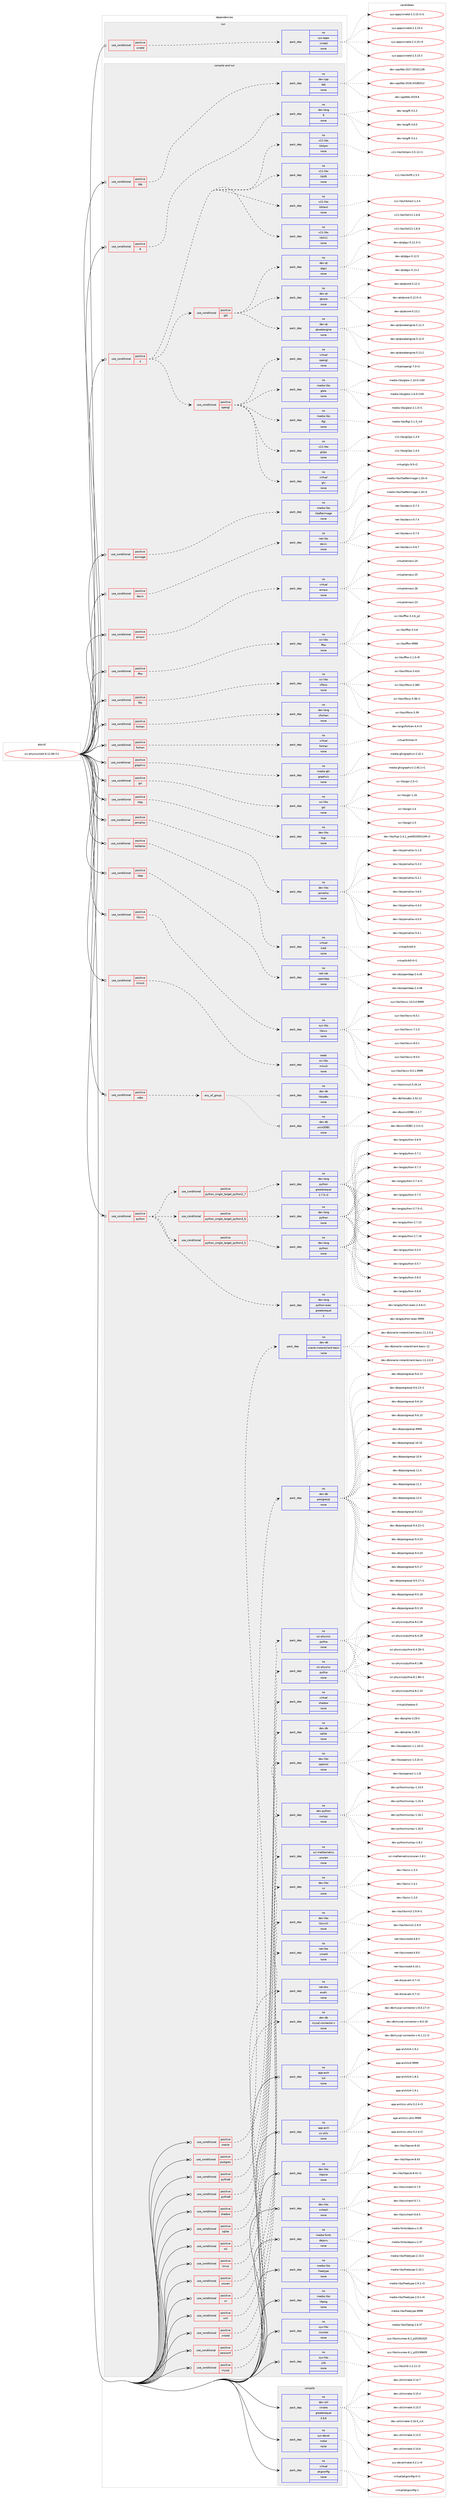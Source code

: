 digraph prolog {

# *************
# Graph options
# *************

newrank=true;
concentrate=true;
compound=true;
graph [rankdir=LR,fontname=Helvetica,fontsize=10,ranksep=1.5];#, ranksep=2.5, nodesep=0.2];
edge  [arrowhead=vee];
node  [fontname=Helvetica,fontsize=10];

# **********
# The ebuild
# **********

subgraph cluster_leftcol {
color=gray;
rank=same;
label=<<i>ebuild</i>>;
id [label="sci-physics/root-6.12.06-r11", color=red, width=4, href="../sci-physics/root-6.12.06-r11.svg"];
}

# ****************
# The dependencies
# ****************

subgraph cluster_midcol {
color=gray;
label=<<i>dependencies</i>>;
subgraph cluster_compile {
fillcolor="#eeeeee";
style=filled;
label=<<i>compile</i>>;
subgraph pack639041 {
dependency864067 [label=<<TABLE BORDER="0" CELLBORDER="1" CELLSPACING="0" CELLPADDING="4" WIDTH="220"><TR><TD ROWSPAN="6" CELLPADDING="30">pack_dep</TD></TR><TR><TD WIDTH="110">no</TD></TR><TR><TD>dev-util</TD></TR><TR><TD>cmake</TD></TR><TR><TD>greaterequal</TD></TR><TR><TD>3.9.6</TD></TR></TABLE>>, shape=none, color=blue];
}
id:e -> dependency864067:w [weight=20,style="solid",arrowhead="vee"];
subgraph pack639042 {
dependency864068 [label=<<TABLE BORDER="0" CELLBORDER="1" CELLSPACING="0" CELLPADDING="4" WIDTH="220"><TR><TD ROWSPAN="6" CELLPADDING="30">pack_dep</TD></TR><TR><TD WIDTH="110">no</TD></TR><TR><TD>sys-devel</TD></TR><TR><TD>make</TD></TR><TR><TD>none</TD></TR><TR><TD></TD></TR></TABLE>>, shape=none, color=blue];
}
id:e -> dependency864068:w [weight=20,style="solid",arrowhead="vee"];
subgraph pack639043 {
dependency864069 [label=<<TABLE BORDER="0" CELLBORDER="1" CELLSPACING="0" CELLPADDING="4" WIDTH="220"><TR><TD ROWSPAN="6" CELLPADDING="30">pack_dep</TD></TR><TR><TD WIDTH="110">no</TD></TR><TR><TD>virtual</TD></TR><TR><TD>pkgconfig</TD></TR><TR><TD>none</TD></TR><TR><TD></TD></TR></TABLE>>, shape=none, color=blue];
}
id:e -> dependency864069:w [weight=20,style="solid",arrowhead="vee"];
}
subgraph cluster_compileandrun {
fillcolor="#eeeeee";
style=filled;
label=<<i>compile and run</i>>;
subgraph cond209754 {
dependency864070 [label=<<TABLE BORDER="0" CELLBORDER="1" CELLSPACING="0" CELLPADDING="4"><TR><TD ROWSPAN="3" CELLPADDING="10">use_conditional</TD></TR><TR><TD>positive</TD></TR><TR><TD>R</TD></TR></TABLE>>, shape=none, color=red];
subgraph pack639044 {
dependency864071 [label=<<TABLE BORDER="0" CELLBORDER="1" CELLSPACING="0" CELLPADDING="4" WIDTH="220"><TR><TD ROWSPAN="6" CELLPADDING="30">pack_dep</TD></TR><TR><TD WIDTH="110">no</TD></TR><TR><TD>dev-lang</TD></TR><TR><TD>R</TD></TR><TR><TD>none</TD></TR><TR><TD></TD></TR></TABLE>>, shape=none, color=blue];
}
dependency864070:e -> dependency864071:w [weight=20,style="dashed",arrowhead="vee"];
}
id:e -> dependency864070:w [weight=20,style="solid",arrowhead="odotvee"];
subgraph cond209755 {
dependency864072 [label=<<TABLE BORDER="0" CELLBORDER="1" CELLSPACING="0" CELLPADDING="4"><TR><TD ROWSPAN="3" CELLPADDING="10">use_conditional</TD></TR><TR><TD>positive</TD></TR><TR><TD>X</TD></TR></TABLE>>, shape=none, color=red];
subgraph pack639045 {
dependency864073 [label=<<TABLE BORDER="0" CELLBORDER="1" CELLSPACING="0" CELLPADDING="4" WIDTH="220"><TR><TD ROWSPAN="6" CELLPADDING="30">pack_dep</TD></TR><TR><TD WIDTH="110">no</TD></TR><TR><TD>x11-libs</TD></TR><TR><TD>libX11</TD></TR><TR><TD>none</TD></TR><TR><TD></TD></TR></TABLE>>, shape=none, color=blue];
}
dependency864072:e -> dependency864073:w [weight=20,style="dashed",arrowhead="vee"];
subgraph pack639046 {
dependency864074 [label=<<TABLE BORDER="0" CELLBORDER="1" CELLSPACING="0" CELLPADDING="4" WIDTH="220"><TR><TD ROWSPAN="6" CELLPADDING="30">pack_dep</TD></TR><TR><TD WIDTH="110">no</TD></TR><TR><TD>x11-libs</TD></TR><TR><TD>libXext</TD></TR><TR><TD>none</TD></TR><TR><TD></TD></TR></TABLE>>, shape=none, color=blue];
}
dependency864072:e -> dependency864074:w [weight=20,style="dashed",arrowhead="vee"];
subgraph pack639047 {
dependency864075 [label=<<TABLE BORDER="0" CELLBORDER="1" CELLSPACING="0" CELLPADDING="4" WIDTH="220"><TR><TD ROWSPAN="6" CELLPADDING="30">pack_dep</TD></TR><TR><TD WIDTH="110">no</TD></TR><TR><TD>x11-libs</TD></TR><TR><TD>libXft</TD></TR><TR><TD>none</TD></TR><TR><TD></TD></TR></TABLE>>, shape=none, color=blue];
}
dependency864072:e -> dependency864075:w [weight=20,style="dashed",arrowhead="vee"];
subgraph pack639048 {
dependency864076 [label=<<TABLE BORDER="0" CELLBORDER="1" CELLSPACING="0" CELLPADDING="4" WIDTH="220"><TR><TD ROWSPAN="6" CELLPADDING="30">pack_dep</TD></TR><TR><TD WIDTH="110">no</TD></TR><TR><TD>x11-libs</TD></TR><TR><TD>libXpm</TD></TR><TR><TD>none</TD></TR><TR><TD></TD></TR></TABLE>>, shape=none, color=blue];
}
dependency864072:e -> dependency864076:w [weight=20,style="dashed",arrowhead="vee"];
subgraph cond209756 {
dependency864077 [label=<<TABLE BORDER="0" CELLBORDER="1" CELLSPACING="0" CELLPADDING="4"><TR><TD ROWSPAN="3" CELLPADDING="10">use_conditional</TD></TR><TR><TD>positive</TD></TR><TR><TD>opengl</TD></TR></TABLE>>, shape=none, color=red];
subgraph pack639049 {
dependency864078 [label=<<TABLE BORDER="0" CELLBORDER="1" CELLSPACING="0" CELLPADDING="4" WIDTH="220"><TR><TD ROWSPAN="6" CELLPADDING="30">pack_dep</TD></TR><TR><TD WIDTH="110">no</TD></TR><TR><TD>media-libs</TD></TR><TR><TD>ftgl</TD></TR><TR><TD>none</TD></TR><TR><TD></TD></TR></TABLE>>, shape=none, color=blue];
}
dependency864077:e -> dependency864078:w [weight=20,style="dashed",arrowhead="vee"];
subgraph pack639050 {
dependency864079 [label=<<TABLE BORDER="0" CELLBORDER="1" CELLSPACING="0" CELLPADDING="4" WIDTH="220"><TR><TD ROWSPAN="6" CELLPADDING="30">pack_dep</TD></TR><TR><TD WIDTH="110">no</TD></TR><TR><TD>media-libs</TD></TR><TR><TD>glew</TD></TR><TR><TD>none</TD></TR><TR><TD></TD></TR></TABLE>>, shape=none, color=blue];
}
dependency864077:e -> dependency864079:w [weight=20,style="dashed",arrowhead="vee"];
subgraph pack639051 {
dependency864080 [label=<<TABLE BORDER="0" CELLBORDER="1" CELLSPACING="0" CELLPADDING="4" WIDTH="220"><TR><TD ROWSPAN="6" CELLPADDING="30">pack_dep</TD></TR><TR><TD WIDTH="110">no</TD></TR><TR><TD>virtual</TD></TR><TR><TD>opengl</TD></TR><TR><TD>none</TD></TR><TR><TD></TD></TR></TABLE>>, shape=none, color=blue];
}
dependency864077:e -> dependency864080:w [weight=20,style="dashed",arrowhead="vee"];
subgraph pack639052 {
dependency864081 [label=<<TABLE BORDER="0" CELLBORDER="1" CELLSPACING="0" CELLPADDING="4" WIDTH="220"><TR><TD ROWSPAN="6" CELLPADDING="30">pack_dep</TD></TR><TR><TD WIDTH="110">no</TD></TR><TR><TD>virtual</TD></TR><TR><TD>glu</TD></TR><TR><TD>none</TD></TR><TR><TD></TD></TR></TABLE>>, shape=none, color=blue];
}
dependency864077:e -> dependency864081:w [weight=20,style="dashed",arrowhead="vee"];
subgraph pack639053 {
dependency864082 [label=<<TABLE BORDER="0" CELLBORDER="1" CELLSPACING="0" CELLPADDING="4" WIDTH="220"><TR><TD ROWSPAN="6" CELLPADDING="30">pack_dep</TD></TR><TR><TD WIDTH="110">no</TD></TR><TR><TD>x11-libs</TD></TR><TR><TD>gl2ps</TD></TR><TR><TD>none</TD></TR><TR><TD></TD></TR></TABLE>>, shape=none, color=blue];
}
dependency864077:e -> dependency864082:w [weight=20,style="dashed",arrowhead="vee"];
}
dependency864072:e -> dependency864077:w [weight=20,style="dashed",arrowhead="vee"];
subgraph cond209757 {
dependency864083 [label=<<TABLE BORDER="0" CELLBORDER="1" CELLSPACING="0" CELLPADDING="4"><TR><TD ROWSPAN="3" CELLPADDING="10">use_conditional</TD></TR><TR><TD>positive</TD></TR><TR><TD>qt5</TD></TR></TABLE>>, shape=none, color=red];
subgraph pack639054 {
dependency864084 [label=<<TABLE BORDER="0" CELLBORDER="1" CELLSPACING="0" CELLPADDING="4" WIDTH="220"><TR><TD ROWSPAN="6" CELLPADDING="30">pack_dep</TD></TR><TR><TD WIDTH="110">no</TD></TR><TR><TD>dev-qt</TD></TR><TR><TD>qtcore</TD></TR><TR><TD>none</TD></TR><TR><TD></TD></TR></TABLE>>, shape=none, color=blue];
}
dependency864083:e -> dependency864084:w [weight=20,style="dashed",arrowhead="vee"];
subgraph pack639055 {
dependency864085 [label=<<TABLE BORDER="0" CELLBORDER="1" CELLSPACING="0" CELLPADDING="4" WIDTH="220"><TR><TD ROWSPAN="6" CELLPADDING="30">pack_dep</TD></TR><TR><TD WIDTH="110">no</TD></TR><TR><TD>dev-qt</TD></TR><TR><TD>qtgui</TD></TR><TR><TD>none</TD></TR><TR><TD></TD></TR></TABLE>>, shape=none, color=blue];
}
dependency864083:e -> dependency864085:w [weight=20,style="dashed",arrowhead="vee"];
subgraph pack639056 {
dependency864086 [label=<<TABLE BORDER="0" CELLBORDER="1" CELLSPACING="0" CELLPADDING="4" WIDTH="220"><TR><TD ROWSPAN="6" CELLPADDING="30">pack_dep</TD></TR><TR><TD WIDTH="110">no</TD></TR><TR><TD>dev-qt</TD></TR><TR><TD>qtwebengine</TD></TR><TR><TD>none</TD></TR><TR><TD></TD></TR></TABLE>>, shape=none, color=blue];
}
dependency864083:e -> dependency864086:w [weight=20,style="dashed",arrowhead="vee"];
}
dependency864072:e -> dependency864083:w [weight=20,style="dashed",arrowhead="vee"];
}
id:e -> dependency864072:w [weight=20,style="solid",arrowhead="odotvee"];
subgraph cond209758 {
dependency864087 [label=<<TABLE BORDER="0" CELLBORDER="1" CELLSPACING="0" CELLPADDING="4"><TR><TD ROWSPAN="3" CELLPADDING="10">use_conditional</TD></TR><TR><TD>positive</TD></TR><TR><TD>asimage</TD></TR></TABLE>>, shape=none, color=red];
subgraph pack639057 {
dependency864088 [label=<<TABLE BORDER="0" CELLBORDER="1" CELLSPACING="0" CELLPADDING="4" WIDTH="220"><TR><TD ROWSPAN="6" CELLPADDING="30">pack_dep</TD></TR><TR><TD WIDTH="110">no</TD></TR><TR><TD>media-libs</TD></TR><TR><TD>libafterimage</TD></TR><TR><TD>none</TD></TR><TR><TD></TD></TR></TABLE>>, shape=none, color=blue];
}
dependency864087:e -> dependency864088:w [weight=20,style="dashed",arrowhead="vee"];
}
id:e -> dependency864087:w [weight=20,style="solid",arrowhead="odotvee"];
subgraph cond209759 {
dependency864089 [label=<<TABLE BORDER="0" CELLBORDER="1" CELLSPACING="0" CELLPADDING="4"><TR><TD ROWSPAN="3" CELLPADDING="10">use_conditional</TD></TR><TR><TD>positive</TD></TR><TR><TD>davix</TD></TR></TABLE>>, shape=none, color=red];
subgraph pack639058 {
dependency864090 [label=<<TABLE BORDER="0" CELLBORDER="1" CELLSPACING="0" CELLPADDING="4" WIDTH="220"><TR><TD ROWSPAN="6" CELLPADDING="30">pack_dep</TD></TR><TR><TD WIDTH="110">no</TD></TR><TR><TD>net-libs</TD></TR><TR><TD>davix</TD></TR><TR><TD>none</TD></TR><TR><TD></TD></TR></TABLE>>, shape=none, color=blue];
}
dependency864089:e -> dependency864090:w [weight=20,style="dashed",arrowhead="vee"];
}
id:e -> dependency864089:w [weight=20,style="solid",arrowhead="odotvee"];
subgraph cond209760 {
dependency864091 [label=<<TABLE BORDER="0" CELLBORDER="1" CELLSPACING="0" CELLPADDING="4"><TR><TD ROWSPAN="3" CELLPADDING="10">use_conditional</TD></TR><TR><TD>positive</TD></TR><TR><TD>emacs</TD></TR></TABLE>>, shape=none, color=red];
subgraph pack639059 {
dependency864092 [label=<<TABLE BORDER="0" CELLBORDER="1" CELLSPACING="0" CELLPADDING="4" WIDTH="220"><TR><TD ROWSPAN="6" CELLPADDING="30">pack_dep</TD></TR><TR><TD WIDTH="110">no</TD></TR><TR><TD>virtual</TD></TR><TR><TD>emacs</TD></TR><TR><TD>none</TD></TR><TR><TD></TD></TR></TABLE>>, shape=none, color=blue];
}
dependency864091:e -> dependency864092:w [weight=20,style="dashed",arrowhead="vee"];
}
id:e -> dependency864091:w [weight=20,style="solid",arrowhead="odotvee"];
subgraph cond209761 {
dependency864093 [label=<<TABLE BORDER="0" CELLBORDER="1" CELLSPACING="0" CELLPADDING="4"><TR><TD ROWSPAN="3" CELLPADDING="10">use_conditional</TD></TR><TR><TD>positive</TD></TR><TR><TD>fftw</TD></TR></TABLE>>, shape=none, color=red];
subgraph pack639060 {
dependency864094 [label=<<TABLE BORDER="0" CELLBORDER="1" CELLSPACING="0" CELLPADDING="4" WIDTH="220"><TR><TD ROWSPAN="6" CELLPADDING="30">pack_dep</TD></TR><TR><TD WIDTH="110">no</TD></TR><TR><TD>sci-libs</TD></TR><TR><TD>fftw</TD></TR><TR><TD>none</TD></TR><TR><TD></TD></TR></TABLE>>, shape=none, color=blue];
}
dependency864093:e -> dependency864094:w [weight=20,style="dashed",arrowhead="vee"];
}
id:e -> dependency864093:w [weight=20,style="solid",arrowhead="odotvee"];
subgraph cond209762 {
dependency864095 [label=<<TABLE BORDER="0" CELLBORDER="1" CELLSPACING="0" CELLPADDING="4"><TR><TD ROWSPAN="3" CELLPADDING="10">use_conditional</TD></TR><TR><TD>positive</TD></TR><TR><TD>fits</TD></TR></TABLE>>, shape=none, color=red];
subgraph pack639061 {
dependency864096 [label=<<TABLE BORDER="0" CELLBORDER="1" CELLSPACING="0" CELLPADDING="4" WIDTH="220"><TR><TD ROWSPAN="6" CELLPADDING="30">pack_dep</TD></TR><TR><TD WIDTH="110">no</TD></TR><TR><TD>sci-libs</TD></TR><TR><TD>cfitsio</TD></TR><TR><TD>none</TD></TR><TR><TD></TD></TR></TABLE>>, shape=none, color=blue];
}
dependency864095:e -> dependency864096:w [weight=20,style="dashed",arrowhead="vee"];
}
id:e -> dependency864095:w [weight=20,style="solid",arrowhead="odotvee"];
subgraph cond209763 {
dependency864097 [label=<<TABLE BORDER="0" CELLBORDER="1" CELLSPACING="0" CELLPADDING="4"><TR><TD ROWSPAN="3" CELLPADDING="10">use_conditional</TD></TR><TR><TD>positive</TD></TR><TR><TD>fortran</TD></TR></TABLE>>, shape=none, color=red];
subgraph pack639062 {
dependency864098 [label=<<TABLE BORDER="0" CELLBORDER="1" CELLSPACING="0" CELLPADDING="4" WIDTH="220"><TR><TD ROWSPAN="6" CELLPADDING="30">pack_dep</TD></TR><TR><TD WIDTH="110">no</TD></TR><TR><TD>dev-lang</TD></TR><TR><TD>cfortran</TD></TR><TR><TD>none</TD></TR><TR><TD></TD></TR></TABLE>>, shape=none, color=blue];
}
dependency864097:e -> dependency864098:w [weight=20,style="dashed",arrowhead="vee"];
}
id:e -> dependency864097:w [weight=20,style="solid",arrowhead="odotvee"];
subgraph cond209764 {
dependency864099 [label=<<TABLE BORDER="0" CELLBORDER="1" CELLSPACING="0" CELLPADDING="4"><TR><TD ROWSPAN="3" CELLPADDING="10">use_conditional</TD></TR><TR><TD>positive</TD></TR><TR><TD>fortran</TD></TR></TABLE>>, shape=none, color=red];
subgraph pack639063 {
dependency864100 [label=<<TABLE BORDER="0" CELLBORDER="1" CELLSPACING="0" CELLPADDING="4" WIDTH="220"><TR><TD ROWSPAN="6" CELLPADDING="30">pack_dep</TD></TR><TR><TD WIDTH="110">no</TD></TR><TR><TD>virtual</TD></TR><TR><TD>fortran</TD></TR><TR><TD>none</TD></TR><TR><TD></TD></TR></TABLE>>, shape=none, color=blue];
}
dependency864099:e -> dependency864100:w [weight=20,style="dashed",arrowhead="vee"];
}
id:e -> dependency864099:w [weight=20,style="solid",arrowhead="odotvee"];
subgraph cond209765 {
dependency864101 [label=<<TABLE BORDER="0" CELLBORDER="1" CELLSPACING="0" CELLPADDING="4"><TR><TD ROWSPAN="3" CELLPADDING="10">use_conditional</TD></TR><TR><TD>positive</TD></TR><TR><TD>graphviz</TD></TR></TABLE>>, shape=none, color=red];
subgraph pack639064 {
dependency864102 [label=<<TABLE BORDER="0" CELLBORDER="1" CELLSPACING="0" CELLPADDING="4" WIDTH="220"><TR><TD ROWSPAN="6" CELLPADDING="30">pack_dep</TD></TR><TR><TD WIDTH="110">no</TD></TR><TR><TD>media-gfx</TD></TR><TR><TD>graphviz</TD></TR><TR><TD>none</TD></TR><TR><TD></TD></TR></TABLE>>, shape=none, color=blue];
}
dependency864101:e -> dependency864102:w [weight=20,style="dashed",arrowhead="vee"];
}
id:e -> dependency864101:w [weight=20,style="solid",arrowhead="odotvee"];
subgraph cond209766 {
dependency864103 [label=<<TABLE BORDER="0" CELLBORDER="1" CELLSPACING="0" CELLPADDING="4"><TR><TD ROWSPAN="3" CELLPADDING="10">use_conditional</TD></TR><TR><TD>positive</TD></TR><TR><TD>gsl</TD></TR></TABLE>>, shape=none, color=red];
subgraph pack639065 {
dependency864104 [label=<<TABLE BORDER="0" CELLBORDER="1" CELLSPACING="0" CELLPADDING="4" WIDTH="220"><TR><TD ROWSPAN="6" CELLPADDING="30">pack_dep</TD></TR><TR><TD WIDTH="110">no</TD></TR><TR><TD>sci-libs</TD></TR><TR><TD>gsl</TD></TR><TR><TD>none</TD></TR><TR><TD></TD></TR></TABLE>>, shape=none, color=blue];
}
dependency864103:e -> dependency864104:w [weight=20,style="dashed",arrowhead="vee"];
}
id:e -> dependency864103:w [weight=20,style="solid",arrowhead="odotvee"];
subgraph cond209767 {
dependency864105 [label=<<TABLE BORDER="0" CELLBORDER="1" CELLSPACING="0" CELLPADDING="4"><TR><TD ROWSPAN="3" CELLPADDING="10">use_conditional</TD></TR><TR><TD>positive</TD></TR><TR><TD>http</TD></TR></TABLE>>, shape=none, color=red];
subgraph pack639066 {
dependency864106 [label=<<TABLE BORDER="0" CELLBORDER="1" CELLSPACING="0" CELLPADDING="4" WIDTH="220"><TR><TD ROWSPAN="6" CELLPADDING="30">pack_dep</TD></TR><TR><TD WIDTH="110">no</TD></TR><TR><TD>dev-libs</TD></TR><TR><TD>fcgi</TD></TR><TR><TD>none</TD></TR><TR><TD></TD></TR></TABLE>>, shape=none, color=blue];
}
dependency864105:e -> dependency864106:w [weight=20,style="dashed",arrowhead="vee"];
}
id:e -> dependency864105:w [weight=20,style="solid",arrowhead="odotvee"];
subgraph cond209768 {
dependency864107 [label=<<TABLE BORDER="0" CELLBORDER="1" CELLSPACING="0" CELLPADDING="4"><TR><TD ROWSPAN="3" CELLPADDING="10">use_conditional</TD></TR><TR><TD>positive</TD></TR><TR><TD>jemalloc</TD></TR></TABLE>>, shape=none, color=red];
subgraph pack639067 {
dependency864108 [label=<<TABLE BORDER="0" CELLBORDER="1" CELLSPACING="0" CELLPADDING="4" WIDTH="220"><TR><TD ROWSPAN="6" CELLPADDING="30">pack_dep</TD></TR><TR><TD WIDTH="110">no</TD></TR><TR><TD>dev-libs</TD></TR><TR><TD>jemalloc</TD></TR><TR><TD>none</TD></TR><TR><TD></TD></TR></TABLE>>, shape=none, color=blue];
}
dependency864107:e -> dependency864108:w [weight=20,style="dashed",arrowhead="vee"];
}
id:e -> dependency864107:w [weight=20,style="solid",arrowhead="odotvee"];
subgraph cond209769 {
dependency864109 [label=<<TABLE BORDER="0" CELLBORDER="1" CELLSPACING="0" CELLPADDING="4"><TR><TD ROWSPAN="3" CELLPADDING="10">use_conditional</TD></TR><TR><TD>positive</TD></TR><TR><TD>kerberos</TD></TR></TABLE>>, shape=none, color=red];
subgraph pack639068 {
dependency864110 [label=<<TABLE BORDER="0" CELLBORDER="1" CELLSPACING="0" CELLPADDING="4" WIDTH="220"><TR><TD ROWSPAN="6" CELLPADDING="30">pack_dep</TD></TR><TR><TD WIDTH="110">no</TD></TR><TR><TD>virtual</TD></TR><TR><TD>krb5</TD></TR><TR><TD>none</TD></TR><TR><TD></TD></TR></TABLE>>, shape=none, color=blue];
}
dependency864109:e -> dependency864110:w [weight=20,style="dashed",arrowhead="vee"];
}
id:e -> dependency864109:w [weight=20,style="solid",arrowhead="odotvee"];
subgraph cond209770 {
dependency864111 [label=<<TABLE BORDER="0" CELLBORDER="1" CELLSPACING="0" CELLPADDING="4"><TR><TD ROWSPAN="3" CELLPADDING="10">use_conditional</TD></TR><TR><TD>positive</TD></TR><TR><TD>ldap</TD></TR></TABLE>>, shape=none, color=red];
subgraph pack639069 {
dependency864112 [label=<<TABLE BORDER="0" CELLBORDER="1" CELLSPACING="0" CELLPADDING="4" WIDTH="220"><TR><TD ROWSPAN="6" CELLPADDING="30">pack_dep</TD></TR><TR><TD WIDTH="110">no</TD></TR><TR><TD>net-nds</TD></TR><TR><TD>openldap</TD></TR><TR><TD>none</TD></TR><TR><TD></TD></TR></TABLE>>, shape=none, color=blue];
}
dependency864111:e -> dependency864112:w [weight=20,style="dashed",arrowhead="vee"];
}
id:e -> dependency864111:w [weight=20,style="solid",arrowhead="odotvee"];
subgraph cond209771 {
dependency864113 [label=<<TABLE BORDER="0" CELLBORDER="1" CELLSPACING="0" CELLPADDING="4"><TR><TD ROWSPAN="3" CELLPADDING="10">use_conditional</TD></TR><TR><TD>positive</TD></TR><TR><TD>libcxx</TD></TR></TABLE>>, shape=none, color=red];
subgraph pack639070 {
dependency864114 [label=<<TABLE BORDER="0" CELLBORDER="1" CELLSPACING="0" CELLPADDING="4" WIDTH="220"><TR><TD ROWSPAN="6" CELLPADDING="30">pack_dep</TD></TR><TR><TD WIDTH="110">no</TD></TR><TR><TD>sys-libs</TD></TR><TR><TD>libcxx</TD></TR><TR><TD>none</TD></TR><TR><TD></TD></TR></TABLE>>, shape=none, color=blue];
}
dependency864113:e -> dependency864114:w [weight=20,style="dashed",arrowhead="vee"];
}
id:e -> dependency864113:w [weight=20,style="solid",arrowhead="odotvee"];
subgraph cond209772 {
dependency864115 [label=<<TABLE BORDER="0" CELLBORDER="1" CELLSPACING="0" CELLPADDING="4"><TR><TD ROWSPAN="3" CELLPADDING="10">use_conditional</TD></TR><TR><TD>positive</TD></TR><TR><TD>minuit</TD></TR></TABLE>>, shape=none, color=red];
subgraph pack639071 {
dependency864116 [label=<<TABLE BORDER="0" CELLBORDER="1" CELLSPACING="0" CELLPADDING="4" WIDTH="220"><TR><TD ROWSPAN="6" CELLPADDING="30">pack_dep</TD></TR><TR><TD WIDTH="110">weak</TD></TR><TR><TD>sci-libs</TD></TR><TR><TD>minuit</TD></TR><TR><TD>none</TD></TR><TR><TD></TD></TR></TABLE>>, shape=none, color=blue];
}
dependency864115:e -> dependency864116:w [weight=20,style="dashed",arrowhead="vee"];
}
id:e -> dependency864115:w [weight=20,style="solid",arrowhead="odotvee"];
subgraph cond209773 {
dependency864117 [label=<<TABLE BORDER="0" CELLBORDER="1" CELLSPACING="0" CELLPADDING="4"><TR><TD ROWSPAN="3" CELLPADDING="10">use_conditional</TD></TR><TR><TD>positive</TD></TR><TR><TD>mysql</TD></TR></TABLE>>, shape=none, color=red];
subgraph pack639072 {
dependency864118 [label=<<TABLE BORDER="0" CELLBORDER="1" CELLSPACING="0" CELLPADDING="4" WIDTH="220"><TR><TD ROWSPAN="6" CELLPADDING="30">pack_dep</TD></TR><TR><TD WIDTH="110">no</TD></TR><TR><TD>dev-db</TD></TR><TR><TD>mysql-connector-c</TD></TR><TR><TD>none</TD></TR><TR><TD></TD></TR></TABLE>>, shape=none, color=blue];
}
dependency864117:e -> dependency864118:w [weight=20,style="dashed",arrowhead="vee"];
}
id:e -> dependency864117:w [weight=20,style="solid",arrowhead="odotvee"];
subgraph cond209774 {
dependency864119 [label=<<TABLE BORDER="0" CELLBORDER="1" CELLSPACING="0" CELLPADDING="4"><TR><TD ROWSPAN="3" CELLPADDING="10">use_conditional</TD></TR><TR><TD>positive</TD></TR><TR><TD>odbc</TD></TR></TABLE>>, shape=none, color=red];
subgraph any14760 {
dependency864120 [label=<<TABLE BORDER="0" CELLBORDER="1" CELLSPACING="0" CELLPADDING="4"><TR><TD CELLPADDING="10">any_of_group</TD></TR></TABLE>>, shape=none, color=red];subgraph pack639073 {
dependency864121 [label=<<TABLE BORDER="0" CELLBORDER="1" CELLSPACING="0" CELLPADDING="4" WIDTH="220"><TR><TD ROWSPAN="6" CELLPADDING="30">pack_dep</TD></TR><TR><TD WIDTH="110">no</TD></TR><TR><TD>dev-db</TD></TR><TR><TD>libiodbc</TD></TR><TR><TD>none</TD></TR><TR><TD></TD></TR></TABLE>>, shape=none, color=blue];
}
dependency864120:e -> dependency864121:w [weight=20,style="dotted",arrowhead="oinv"];
subgraph pack639074 {
dependency864122 [label=<<TABLE BORDER="0" CELLBORDER="1" CELLSPACING="0" CELLPADDING="4" WIDTH="220"><TR><TD ROWSPAN="6" CELLPADDING="30">pack_dep</TD></TR><TR><TD WIDTH="110">no</TD></TR><TR><TD>dev-db</TD></TR><TR><TD>unixODBC</TD></TR><TR><TD>none</TD></TR><TR><TD></TD></TR></TABLE>>, shape=none, color=blue];
}
dependency864120:e -> dependency864122:w [weight=20,style="dotted",arrowhead="oinv"];
}
dependency864119:e -> dependency864120:w [weight=20,style="dashed",arrowhead="vee"];
}
id:e -> dependency864119:w [weight=20,style="solid",arrowhead="odotvee"];
subgraph cond209775 {
dependency864123 [label=<<TABLE BORDER="0" CELLBORDER="1" CELLSPACING="0" CELLPADDING="4"><TR><TD ROWSPAN="3" CELLPADDING="10">use_conditional</TD></TR><TR><TD>positive</TD></TR><TR><TD>oracle</TD></TR></TABLE>>, shape=none, color=red];
subgraph pack639075 {
dependency864124 [label=<<TABLE BORDER="0" CELLBORDER="1" CELLSPACING="0" CELLPADDING="4" WIDTH="220"><TR><TD ROWSPAN="6" CELLPADDING="30">pack_dep</TD></TR><TR><TD WIDTH="110">no</TD></TR><TR><TD>dev-db</TD></TR><TR><TD>oracle-instantclient-basic</TD></TR><TR><TD>none</TD></TR><TR><TD></TD></TR></TABLE>>, shape=none, color=blue];
}
dependency864123:e -> dependency864124:w [weight=20,style="dashed",arrowhead="vee"];
}
id:e -> dependency864123:w [weight=20,style="solid",arrowhead="odotvee"];
subgraph cond209776 {
dependency864125 [label=<<TABLE BORDER="0" CELLBORDER="1" CELLSPACING="0" CELLPADDING="4"><TR><TD ROWSPAN="3" CELLPADDING="10">use_conditional</TD></TR><TR><TD>positive</TD></TR><TR><TD>postgres</TD></TR></TABLE>>, shape=none, color=red];
subgraph pack639076 {
dependency864126 [label=<<TABLE BORDER="0" CELLBORDER="1" CELLSPACING="0" CELLPADDING="4" WIDTH="220"><TR><TD ROWSPAN="6" CELLPADDING="30">pack_dep</TD></TR><TR><TD WIDTH="110">no</TD></TR><TR><TD>dev-db</TD></TR><TR><TD>postgresql</TD></TR><TR><TD>none</TD></TR><TR><TD></TD></TR></TABLE>>, shape=none, color=blue];
}
dependency864125:e -> dependency864126:w [weight=20,style="dashed",arrowhead="vee"];
}
id:e -> dependency864125:w [weight=20,style="solid",arrowhead="odotvee"];
subgraph cond209777 {
dependency864127 [label=<<TABLE BORDER="0" CELLBORDER="1" CELLSPACING="0" CELLPADDING="4"><TR><TD ROWSPAN="3" CELLPADDING="10">use_conditional</TD></TR><TR><TD>positive</TD></TR><TR><TD>pythia6</TD></TR></TABLE>>, shape=none, color=red];
subgraph pack639077 {
dependency864128 [label=<<TABLE BORDER="0" CELLBORDER="1" CELLSPACING="0" CELLPADDING="4" WIDTH="220"><TR><TD ROWSPAN="6" CELLPADDING="30">pack_dep</TD></TR><TR><TD WIDTH="110">no</TD></TR><TR><TD>sci-physics</TD></TR><TR><TD>pythia</TD></TR><TR><TD>none</TD></TR><TR><TD></TD></TR></TABLE>>, shape=none, color=blue];
}
dependency864127:e -> dependency864128:w [weight=20,style="dashed",arrowhead="vee"];
}
id:e -> dependency864127:w [weight=20,style="solid",arrowhead="odotvee"];
subgraph cond209778 {
dependency864129 [label=<<TABLE BORDER="0" CELLBORDER="1" CELLSPACING="0" CELLPADDING="4"><TR><TD ROWSPAN="3" CELLPADDING="10">use_conditional</TD></TR><TR><TD>positive</TD></TR><TR><TD>pythia8</TD></TR></TABLE>>, shape=none, color=red];
subgraph pack639078 {
dependency864130 [label=<<TABLE BORDER="0" CELLBORDER="1" CELLSPACING="0" CELLPADDING="4" WIDTH="220"><TR><TD ROWSPAN="6" CELLPADDING="30">pack_dep</TD></TR><TR><TD WIDTH="110">no</TD></TR><TR><TD>sci-physics</TD></TR><TR><TD>pythia</TD></TR><TR><TD>none</TD></TR><TR><TD></TD></TR></TABLE>>, shape=none, color=blue];
}
dependency864129:e -> dependency864130:w [weight=20,style="dashed",arrowhead="vee"];
}
id:e -> dependency864129:w [weight=20,style="solid",arrowhead="odotvee"];
subgraph cond209779 {
dependency864131 [label=<<TABLE BORDER="0" CELLBORDER="1" CELLSPACING="0" CELLPADDING="4"><TR><TD ROWSPAN="3" CELLPADDING="10">use_conditional</TD></TR><TR><TD>positive</TD></TR><TR><TD>python</TD></TR></TABLE>>, shape=none, color=red];
subgraph cond209780 {
dependency864132 [label=<<TABLE BORDER="0" CELLBORDER="1" CELLSPACING="0" CELLPADDING="4"><TR><TD ROWSPAN="3" CELLPADDING="10">use_conditional</TD></TR><TR><TD>positive</TD></TR><TR><TD>python_single_target_python2_7</TD></TR></TABLE>>, shape=none, color=red];
subgraph pack639079 {
dependency864133 [label=<<TABLE BORDER="0" CELLBORDER="1" CELLSPACING="0" CELLPADDING="4" WIDTH="220"><TR><TD ROWSPAN="6" CELLPADDING="30">pack_dep</TD></TR><TR><TD WIDTH="110">no</TD></TR><TR><TD>dev-lang</TD></TR><TR><TD>python</TD></TR><TR><TD>greaterequal</TD></TR><TR><TD>2.7.5-r2</TD></TR></TABLE>>, shape=none, color=blue];
}
dependency864132:e -> dependency864133:w [weight=20,style="dashed",arrowhead="vee"];
}
dependency864131:e -> dependency864132:w [weight=20,style="dashed",arrowhead="vee"];
subgraph cond209781 {
dependency864134 [label=<<TABLE BORDER="0" CELLBORDER="1" CELLSPACING="0" CELLPADDING="4"><TR><TD ROWSPAN="3" CELLPADDING="10">use_conditional</TD></TR><TR><TD>positive</TD></TR><TR><TD>python_single_target_python3_5</TD></TR></TABLE>>, shape=none, color=red];
subgraph pack639080 {
dependency864135 [label=<<TABLE BORDER="0" CELLBORDER="1" CELLSPACING="0" CELLPADDING="4" WIDTH="220"><TR><TD ROWSPAN="6" CELLPADDING="30">pack_dep</TD></TR><TR><TD WIDTH="110">no</TD></TR><TR><TD>dev-lang</TD></TR><TR><TD>python</TD></TR><TR><TD>none</TD></TR><TR><TD></TD></TR></TABLE>>, shape=none, color=blue];
}
dependency864134:e -> dependency864135:w [weight=20,style="dashed",arrowhead="vee"];
}
dependency864131:e -> dependency864134:w [weight=20,style="dashed",arrowhead="vee"];
subgraph cond209782 {
dependency864136 [label=<<TABLE BORDER="0" CELLBORDER="1" CELLSPACING="0" CELLPADDING="4"><TR><TD ROWSPAN="3" CELLPADDING="10">use_conditional</TD></TR><TR><TD>positive</TD></TR><TR><TD>python_single_target_python3_6</TD></TR></TABLE>>, shape=none, color=red];
subgraph pack639081 {
dependency864137 [label=<<TABLE BORDER="0" CELLBORDER="1" CELLSPACING="0" CELLPADDING="4" WIDTH="220"><TR><TD ROWSPAN="6" CELLPADDING="30">pack_dep</TD></TR><TR><TD WIDTH="110">no</TD></TR><TR><TD>dev-lang</TD></TR><TR><TD>python</TD></TR><TR><TD>none</TD></TR><TR><TD></TD></TR></TABLE>>, shape=none, color=blue];
}
dependency864136:e -> dependency864137:w [weight=20,style="dashed",arrowhead="vee"];
}
dependency864131:e -> dependency864136:w [weight=20,style="dashed",arrowhead="vee"];
subgraph pack639082 {
dependency864138 [label=<<TABLE BORDER="0" CELLBORDER="1" CELLSPACING="0" CELLPADDING="4" WIDTH="220"><TR><TD ROWSPAN="6" CELLPADDING="30">pack_dep</TD></TR><TR><TD WIDTH="110">no</TD></TR><TR><TD>dev-lang</TD></TR><TR><TD>python-exec</TD></TR><TR><TD>greaterequal</TD></TR><TR><TD>2</TD></TR></TABLE>>, shape=none, color=blue];
}
dependency864131:e -> dependency864138:w [weight=20,style="dashed",arrowhead="vee"];
}
id:e -> dependency864131:w [weight=20,style="solid",arrowhead="odotvee"];
subgraph cond209783 {
dependency864139 [label=<<TABLE BORDER="0" CELLBORDER="1" CELLSPACING="0" CELLPADDING="4"><TR><TD ROWSPAN="3" CELLPADDING="10">use_conditional</TD></TR><TR><TD>positive</TD></TR><TR><TD>shadow</TD></TR></TABLE>>, shape=none, color=red];
subgraph pack639083 {
dependency864140 [label=<<TABLE BORDER="0" CELLBORDER="1" CELLSPACING="0" CELLPADDING="4" WIDTH="220"><TR><TD ROWSPAN="6" CELLPADDING="30">pack_dep</TD></TR><TR><TD WIDTH="110">no</TD></TR><TR><TD>virtual</TD></TR><TR><TD>shadow</TD></TR><TR><TD>none</TD></TR><TR><TD></TD></TR></TABLE>>, shape=none, color=blue];
}
dependency864139:e -> dependency864140:w [weight=20,style="dashed",arrowhead="vee"];
}
id:e -> dependency864139:w [weight=20,style="solid",arrowhead="odotvee"];
subgraph cond209784 {
dependency864141 [label=<<TABLE BORDER="0" CELLBORDER="1" CELLSPACING="0" CELLPADDING="4"><TR><TD ROWSPAN="3" CELLPADDING="10">use_conditional</TD></TR><TR><TD>positive</TD></TR><TR><TD>sqlite</TD></TR></TABLE>>, shape=none, color=red];
subgraph pack639084 {
dependency864142 [label=<<TABLE BORDER="0" CELLBORDER="1" CELLSPACING="0" CELLPADDING="4" WIDTH="220"><TR><TD ROWSPAN="6" CELLPADDING="30">pack_dep</TD></TR><TR><TD WIDTH="110">no</TD></TR><TR><TD>dev-db</TD></TR><TR><TD>sqlite</TD></TR><TR><TD>none</TD></TR><TR><TD></TD></TR></TABLE>>, shape=none, color=blue];
}
dependency864141:e -> dependency864142:w [weight=20,style="dashed",arrowhead="vee"];
}
id:e -> dependency864141:w [weight=20,style="solid",arrowhead="odotvee"];
subgraph cond209785 {
dependency864143 [label=<<TABLE BORDER="0" CELLBORDER="1" CELLSPACING="0" CELLPADDING="4"><TR><TD ROWSPAN="3" CELLPADDING="10">use_conditional</TD></TR><TR><TD>positive</TD></TR><TR><TD>ssl</TD></TR></TABLE>>, shape=none, color=red];
subgraph pack639085 {
dependency864144 [label=<<TABLE BORDER="0" CELLBORDER="1" CELLSPACING="0" CELLPADDING="4" WIDTH="220"><TR><TD ROWSPAN="6" CELLPADDING="30">pack_dep</TD></TR><TR><TD WIDTH="110">no</TD></TR><TR><TD>dev-libs</TD></TR><TR><TD>openssl</TD></TR><TR><TD>none</TD></TR><TR><TD></TD></TR></TABLE>>, shape=none, color=blue];
}
dependency864143:e -> dependency864144:w [weight=20,style="dashed",arrowhead="vee"];
}
id:e -> dependency864143:w [weight=20,style="solid",arrowhead="odotvee"];
subgraph cond209786 {
dependency864145 [label=<<TABLE BORDER="0" CELLBORDER="1" CELLSPACING="0" CELLPADDING="4"><TR><TD ROWSPAN="3" CELLPADDING="10">use_conditional</TD></TR><TR><TD>positive</TD></TR><TR><TD>tbb</TD></TR></TABLE>>, shape=none, color=red];
subgraph pack639086 {
dependency864146 [label=<<TABLE BORDER="0" CELLBORDER="1" CELLSPACING="0" CELLPADDING="4" WIDTH="220"><TR><TD ROWSPAN="6" CELLPADDING="30">pack_dep</TD></TR><TR><TD WIDTH="110">no</TD></TR><TR><TD>dev-cpp</TD></TR><TR><TD>tbb</TD></TR><TR><TD>none</TD></TR><TR><TD></TD></TR></TABLE>>, shape=none, color=blue];
}
dependency864145:e -> dependency864146:w [weight=20,style="dashed",arrowhead="vee"];
}
id:e -> dependency864145:w [weight=20,style="solid",arrowhead="odotvee"];
subgraph cond209787 {
dependency864147 [label=<<TABLE BORDER="0" CELLBORDER="1" CELLSPACING="0" CELLPADDING="4"><TR><TD ROWSPAN="3" CELLPADDING="10">use_conditional</TD></TR><TR><TD>positive</TD></TR><TR><TD>tmva</TD></TR></TABLE>>, shape=none, color=red];
subgraph pack639087 {
dependency864148 [label=<<TABLE BORDER="0" CELLBORDER="1" CELLSPACING="0" CELLPADDING="4" WIDTH="220"><TR><TD ROWSPAN="6" CELLPADDING="30">pack_dep</TD></TR><TR><TD WIDTH="110">no</TD></TR><TR><TD>dev-python</TD></TR><TR><TD>numpy</TD></TR><TR><TD>none</TD></TR><TR><TD></TD></TR></TABLE>>, shape=none, color=blue];
}
dependency864147:e -> dependency864148:w [weight=20,style="dashed",arrowhead="vee"];
}
id:e -> dependency864147:w [weight=20,style="solid",arrowhead="odotvee"];
subgraph cond209788 {
dependency864149 [label=<<TABLE BORDER="0" CELLBORDER="1" CELLSPACING="0" CELLPADDING="4"><TR><TD ROWSPAN="3" CELLPADDING="10">use_conditional</TD></TR><TR><TD>positive</TD></TR><TR><TD>unuran</TD></TR></TABLE>>, shape=none, color=red];
subgraph pack639088 {
dependency864150 [label=<<TABLE BORDER="0" CELLBORDER="1" CELLSPACING="0" CELLPADDING="4" WIDTH="220"><TR><TD ROWSPAN="6" CELLPADDING="30">pack_dep</TD></TR><TR><TD WIDTH="110">no</TD></TR><TR><TD>sci-mathematics</TD></TR><TR><TD>unuran</TD></TR><TR><TD>none</TD></TR><TR><TD></TD></TR></TABLE>>, shape=none, color=blue];
}
dependency864149:e -> dependency864150:w [weight=20,style="dashed",arrowhead="vee"];
}
id:e -> dependency864149:w [weight=20,style="solid",arrowhead="odotvee"];
subgraph cond209789 {
dependency864151 [label=<<TABLE BORDER="0" CELLBORDER="1" CELLSPACING="0" CELLPADDING="4"><TR><TD ROWSPAN="3" CELLPADDING="10">use_conditional</TD></TR><TR><TD>positive</TD></TR><TR><TD>vc</TD></TR></TABLE>>, shape=none, color=red];
subgraph pack639089 {
dependency864152 [label=<<TABLE BORDER="0" CELLBORDER="1" CELLSPACING="0" CELLPADDING="4" WIDTH="220"><TR><TD ROWSPAN="6" CELLPADDING="30">pack_dep</TD></TR><TR><TD WIDTH="110">no</TD></TR><TR><TD>dev-libs</TD></TR><TR><TD>vc</TD></TR><TR><TD>none</TD></TR><TR><TD></TD></TR></TABLE>>, shape=none, color=blue];
}
dependency864151:e -> dependency864152:w [weight=20,style="dashed",arrowhead="vee"];
}
id:e -> dependency864151:w [weight=20,style="solid",arrowhead="odotvee"];
subgraph cond209790 {
dependency864153 [label=<<TABLE BORDER="0" CELLBORDER="1" CELLSPACING="0" CELLPADDING="4"><TR><TD ROWSPAN="3" CELLPADDING="10">use_conditional</TD></TR><TR><TD>positive</TD></TR><TR><TD>xml</TD></TR></TABLE>>, shape=none, color=red];
subgraph pack639090 {
dependency864154 [label=<<TABLE BORDER="0" CELLBORDER="1" CELLSPACING="0" CELLPADDING="4" WIDTH="220"><TR><TD ROWSPAN="6" CELLPADDING="30">pack_dep</TD></TR><TR><TD WIDTH="110">no</TD></TR><TR><TD>dev-libs</TD></TR><TR><TD>libxml2</TD></TR><TR><TD>none</TD></TR><TR><TD></TD></TR></TABLE>>, shape=none, color=blue];
}
dependency864153:e -> dependency864154:w [weight=20,style="dashed",arrowhead="vee"];
}
id:e -> dependency864153:w [weight=20,style="solid",arrowhead="odotvee"];
subgraph cond209791 {
dependency864155 [label=<<TABLE BORDER="0" CELLBORDER="1" CELLSPACING="0" CELLPADDING="4"><TR><TD ROWSPAN="3" CELLPADDING="10">use_conditional</TD></TR><TR><TD>positive</TD></TR><TR><TD>xrootd</TD></TR></TABLE>>, shape=none, color=red];
subgraph pack639091 {
dependency864156 [label=<<TABLE BORDER="0" CELLBORDER="1" CELLSPACING="0" CELLPADDING="4" WIDTH="220"><TR><TD ROWSPAN="6" CELLPADDING="30">pack_dep</TD></TR><TR><TD WIDTH="110">no</TD></TR><TR><TD>net-libs</TD></TR><TR><TD>xrootd</TD></TR><TR><TD>none</TD></TR><TR><TD></TD></TR></TABLE>>, shape=none, color=blue];
}
dependency864155:e -> dependency864156:w [weight=20,style="dashed",arrowhead="vee"];
}
id:e -> dependency864155:w [weight=20,style="solid",arrowhead="odotvee"];
subgraph cond209792 {
dependency864157 [label=<<TABLE BORDER="0" CELLBORDER="1" CELLSPACING="0" CELLPADDING="4"><TR><TD ROWSPAN="3" CELLPADDING="10">use_conditional</TD></TR><TR><TD>positive</TD></TR><TR><TD>zeroconf</TD></TR></TABLE>>, shape=none, color=red];
subgraph pack639092 {
dependency864158 [label=<<TABLE BORDER="0" CELLBORDER="1" CELLSPACING="0" CELLPADDING="4" WIDTH="220"><TR><TD ROWSPAN="6" CELLPADDING="30">pack_dep</TD></TR><TR><TD WIDTH="110">no</TD></TR><TR><TD>net-dns</TD></TR><TR><TD>avahi</TD></TR><TR><TD>none</TD></TR><TR><TD></TD></TR></TABLE>>, shape=none, color=blue];
}
dependency864157:e -> dependency864158:w [weight=20,style="dashed",arrowhead="vee"];
}
id:e -> dependency864157:w [weight=20,style="solid",arrowhead="odotvee"];
subgraph pack639093 {
dependency864159 [label=<<TABLE BORDER="0" CELLBORDER="1" CELLSPACING="0" CELLPADDING="4" WIDTH="220"><TR><TD ROWSPAN="6" CELLPADDING="30">pack_dep</TD></TR><TR><TD WIDTH="110">no</TD></TR><TR><TD>app-arch</TD></TR><TR><TD>lz4</TD></TR><TR><TD>none</TD></TR><TR><TD></TD></TR></TABLE>>, shape=none, color=blue];
}
id:e -> dependency864159:w [weight=20,style="solid",arrowhead="odotvee"];
subgraph pack639094 {
dependency864160 [label=<<TABLE BORDER="0" CELLBORDER="1" CELLSPACING="0" CELLPADDING="4" WIDTH="220"><TR><TD ROWSPAN="6" CELLPADDING="30">pack_dep</TD></TR><TR><TD WIDTH="110">no</TD></TR><TR><TD>app-arch</TD></TR><TR><TD>xz-utils</TD></TR><TR><TD>none</TD></TR><TR><TD></TD></TR></TABLE>>, shape=none, color=blue];
}
id:e -> dependency864160:w [weight=20,style="solid",arrowhead="odotvee"];
subgraph pack639095 {
dependency864161 [label=<<TABLE BORDER="0" CELLBORDER="1" CELLSPACING="0" CELLPADDING="4" WIDTH="220"><TR><TD ROWSPAN="6" CELLPADDING="30">pack_dep</TD></TR><TR><TD WIDTH="110">no</TD></TR><TR><TD>dev-libs</TD></TR><TR><TD>libpcre</TD></TR><TR><TD>none</TD></TR><TR><TD></TD></TR></TABLE>>, shape=none, color=blue];
}
id:e -> dependency864161:w [weight=20,style="solid",arrowhead="odotvee"];
subgraph pack639096 {
dependency864162 [label=<<TABLE BORDER="0" CELLBORDER="1" CELLSPACING="0" CELLPADDING="4" WIDTH="220"><TR><TD ROWSPAN="6" CELLPADDING="30">pack_dep</TD></TR><TR><TD WIDTH="110">no</TD></TR><TR><TD>dev-libs</TD></TR><TR><TD>xxhash</TD></TR><TR><TD>none</TD></TR><TR><TD></TD></TR></TABLE>>, shape=none, color=blue];
}
id:e -> dependency864162:w [weight=20,style="solid",arrowhead="odotvee"];
subgraph pack639097 {
dependency864163 [label=<<TABLE BORDER="0" CELLBORDER="1" CELLSPACING="0" CELLPADDING="4" WIDTH="220"><TR><TD ROWSPAN="6" CELLPADDING="30">pack_dep</TD></TR><TR><TD WIDTH="110">no</TD></TR><TR><TD>media-fonts</TD></TR><TR><TD>dejavu</TD></TR><TR><TD>none</TD></TR><TR><TD></TD></TR></TABLE>>, shape=none, color=blue];
}
id:e -> dependency864163:w [weight=20,style="solid",arrowhead="odotvee"];
subgraph pack639098 {
dependency864164 [label=<<TABLE BORDER="0" CELLBORDER="1" CELLSPACING="0" CELLPADDING="4" WIDTH="220"><TR><TD ROWSPAN="6" CELLPADDING="30">pack_dep</TD></TR><TR><TD WIDTH="110">no</TD></TR><TR><TD>media-libs</TD></TR><TR><TD>freetype</TD></TR><TR><TD>none</TD></TR><TR><TD></TD></TR></TABLE>>, shape=none, color=blue];
}
id:e -> dependency864164:w [weight=20,style="solid",arrowhead="odotvee"];
subgraph pack639099 {
dependency864165 [label=<<TABLE BORDER="0" CELLBORDER="1" CELLSPACING="0" CELLPADDING="4" WIDTH="220"><TR><TD ROWSPAN="6" CELLPADDING="30">pack_dep</TD></TR><TR><TD WIDTH="110">no</TD></TR><TR><TD>media-libs</TD></TR><TR><TD>libpng</TD></TR><TR><TD>none</TD></TR><TR><TD></TD></TR></TABLE>>, shape=none, color=blue];
}
id:e -> dependency864165:w [weight=20,style="solid",arrowhead="odotvee"];
subgraph pack639100 {
dependency864166 [label=<<TABLE BORDER="0" CELLBORDER="1" CELLSPACING="0" CELLPADDING="4" WIDTH="220"><TR><TD ROWSPAN="6" CELLPADDING="30">pack_dep</TD></TR><TR><TD WIDTH="110">no</TD></TR><TR><TD>sys-libs</TD></TR><TR><TD>ncurses</TD></TR><TR><TD>none</TD></TR><TR><TD></TD></TR></TABLE>>, shape=none, color=blue];
}
id:e -> dependency864166:w [weight=20,style="solid",arrowhead="odotvee"];
subgraph pack639101 {
dependency864167 [label=<<TABLE BORDER="0" CELLBORDER="1" CELLSPACING="0" CELLPADDING="4" WIDTH="220"><TR><TD ROWSPAN="6" CELLPADDING="30">pack_dep</TD></TR><TR><TD WIDTH="110">no</TD></TR><TR><TD>sys-libs</TD></TR><TR><TD>zlib</TD></TR><TR><TD>none</TD></TR><TR><TD></TD></TR></TABLE>>, shape=none, color=blue];
}
id:e -> dependency864167:w [weight=20,style="solid",arrowhead="odotvee"];
}
subgraph cluster_run {
fillcolor="#eeeeee";
style=filled;
label=<<i>run</i>>;
subgraph cond209793 {
dependency864168 [label=<<TABLE BORDER="0" CELLBORDER="1" CELLSPACING="0" CELLPADDING="4"><TR><TD ROWSPAN="3" CELLPADDING="10">use_conditional</TD></TR><TR><TD>positive</TD></TR><TR><TD>xinetd</TD></TR></TABLE>>, shape=none, color=red];
subgraph pack639102 {
dependency864169 [label=<<TABLE BORDER="0" CELLBORDER="1" CELLSPACING="0" CELLPADDING="4" WIDTH="220"><TR><TD ROWSPAN="6" CELLPADDING="30">pack_dep</TD></TR><TR><TD WIDTH="110">no</TD></TR><TR><TD>sys-apps</TD></TR><TR><TD>xinetd</TD></TR><TR><TD>none</TD></TR><TR><TD></TD></TR></TABLE>>, shape=none, color=blue];
}
dependency864168:e -> dependency864169:w [weight=20,style="dashed",arrowhead="vee"];
}
id:e -> dependency864168:w [weight=20,style="solid",arrowhead="odot"];
}
}

# **************
# The candidates
# **************

subgraph cluster_choices {
rank=same;
color=gray;
label=<<i>candidates</i>>;

subgraph choice639041 {
color=black;
nodesep=1;
choice1001011184511711610510847991099710710145514649514653 [label="dev-util/cmake-3.13.5", color=red, width=4,href="../dev-util/cmake-3.13.5.svg"];
choice1001011184511711610510847991099710710145514649524654 [label="dev-util/cmake-3.14.6", color=red, width=4,href="../dev-util/cmake-3.14.6.svg"];
choice1001011184511711610510847991099710710145514649524655 [label="dev-util/cmake-3.14.7", color=red, width=4,href="../dev-util/cmake-3.14.7.svg"];
choice1001011184511711610510847991099710710145514649534652 [label="dev-util/cmake-3.15.4", color=red, width=4,href="../dev-util/cmake-3.15.4.svg"];
choice1001011184511711610510847991099710710145514649534653 [label="dev-util/cmake-3.15.5", color=red, width=4,href="../dev-util/cmake-3.15.5.svg"];
choice1001011184511711610510847991099710710145514649544648951149951 [label="dev-util/cmake-3.16.0_rc3", color=red, width=4,href="../dev-util/cmake-3.16.0_rc3.svg"];
dependency864067:e -> choice1001011184511711610510847991099710710145514649514653:w [style=dotted,weight="100"];
dependency864067:e -> choice1001011184511711610510847991099710710145514649524654:w [style=dotted,weight="100"];
dependency864067:e -> choice1001011184511711610510847991099710710145514649524655:w [style=dotted,weight="100"];
dependency864067:e -> choice1001011184511711610510847991099710710145514649534652:w [style=dotted,weight="100"];
dependency864067:e -> choice1001011184511711610510847991099710710145514649534653:w [style=dotted,weight="100"];
dependency864067:e -> choice1001011184511711610510847991099710710145514649544648951149951:w [style=dotted,weight="100"];
}
subgraph choice639042 {
color=black;
nodesep=1;
choice1151211154510010111810110847109971071014552465046494511452 [label="sys-devel/make-4.2.1-r4", color=red, width=4,href="../sys-devel/make-4.2.1-r4.svg"];
dependency864068:e -> choice1151211154510010111810110847109971071014552465046494511452:w [style=dotted,weight="100"];
}
subgraph choice639043 {
color=black;
nodesep=1;
choice11810511411611797108471121071039911111010210510345484511449 [label="virtual/pkgconfig-0-r1", color=red, width=4,href="../virtual/pkgconfig-0-r1.svg"];
choice1181051141161179710847112107103991111101021051034549 [label="virtual/pkgconfig-1", color=red, width=4,href="../virtual/pkgconfig-1.svg"];
dependency864069:e -> choice11810511411611797108471121071039911111010210510345484511449:w [style=dotted,weight="100"];
dependency864069:e -> choice1181051141161179710847112107103991111101021051034549:w [style=dotted,weight="100"];
}
subgraph choice639044 {
color=black;
nodesep=1;
choice10010111845108971101034782455146524649 [label="dev-lang/R-3.4.1", color=red, width=4,href="../dev-lang/R-3.4.1.svg"];
choice10010111845108971101034782455146534651 [label="dev-lang/R-3.5.3", color=red, width=4,href="../dev-lang/R-3.5.3.svg"];
choice10010111845108971101034782455146544648 [label="dev-lang/R-3.6.0", color=red, width=4,href="../dev-lang/R-3.6.0.svg"];
dependency864071:e -> choice10010111845108971101034782455146524649:w [style=dotted,weight="100"];
dependency864071:e -> choice10010111845108971101034782455146534651:w [style=dotted,weight="100"];
dependency864071:e -> choice10010111845108971101034782455146544648:w [style=dotted,weight="100"];
}
subgraph choice639045 {
color=black;
nodesep=1;
choice120494945108105981154710810598884949454946544656 [label="x11-libs/libX11-1.6.8", color=red, width=4,href="../x11-libs/libX11-1.6.8.svg"];
choice120494945108105981154710810598884949454946544657 [label="x11-libs/libX11-1.6.9", color=red, width=4,href="../x11-libs/libX11-1.6.9.svg"];
dependency864073:e -> choice120494945108105981154710810598884949454946544656:w [style=dotted,weight="100"];
dependency864073:e -> choice120494945108105981154710810598884949454946544657:w [style=dotted,weight="100"];
}
subgraph choice639046 {
color=black;
nodesep=1;
choice12049494510810598115471081059888101120116454946514652 [label="x11-libs/libXext-1.3.4", color=red, width=4,href="../x11-libs/libXext-1.3.4.svg"];
dependency864074:e -> choice12049494510810598115471081059888101120116454946514652:w [style=dotted,weight="100"];
}
subgraph choice639047 {
color=black;
nodesep=1;
choice12049494510810598115471081059888102116455046514651 [label="x11-libs/libXft-2.3.3", color=red, width=4,href="../x11-libs/libXft-2.3.3.svg"];
dependency864075:e -> choice12049494510810598115471081059888102116455046514651:w [style=dotted,weight="100"];
}
subgraph choice639048 {
color=black;
nodesep=1;
choice12049494510810598115471081059888112109455146534649504511449 [label="x11-libs/libXpm-3.5.12-r1", color=red, width=4,href="../x11-libs/libXpm-3.5.12-r1.svg"];
dependency864076:e -> choice12049494510810598115471081059888112109455146534649504511449:w [style=dotted,weight="100"];
}
subgraph choice639049 {
color=black;
nodesep=1;
choice10910110010597451081059811547102116103108455046494651951149953 [label="media-libs/ftgl-2.1.3_rc5", color=red, width=4,href="../media-libs/ftgl-2.1.3_rc5.svg"];
dependency864078:e -> choice10910110010597451081059811547102116103108455046494651951149953:w [style=dotted,weight="100"];
}
subgraph choice639050 {
color=black;
nodesep=1;
choice109101100105974510810598115471031081011194549464948464845114494848 [label="media-libs/glew-1.10.0-r100", color=red, width=4,href="../media-libs/glew-1.10.0-r100.svg"];
choice1091011001059745108105981154710310810111945494654464845114494848 [label="media-libs/glew-1.6.0-r100", color=red, width=4,href="../media-libs/glew-1.6.0-r100.svg"];
choice109101100105974510810598115471031081011194550464946484511449 [label="media-libs/glew-2.1.0-r1", color=red, width=4,href="../media-libs/glew-2.1.0-r1.svg"];
dependency864079:e -> choice109101100105974510810598115471031081011194549464948464845114494848:w [style=dotted,weight="100"];
dependency864079:e -> choice1091011001059745108105981154710310810111945494654464845114494848:w [style=dotted,weight="100"];
dependency864079:e -> choice109101100105974510810598115471031081011194550464946484511449:w [style=dotted,weight="100"];
}
subgraph choice639051 {
color=black;
nodesep=1;
choice1181051141161179710847111112101110103108455546484511450 [label="virtual/opengl-7.0-r2", color=red, width=4,href="../virtual/opengl-7.0-r2.svg"];
dependency864080:e -> choice1181051141161179710847111112101110103108455546484511450:w [style=dotted,weight="100"];
}
subgraph choice639052 {
color=black;
nodesep=1;
choice1181051141161179710847103108117455746484511450 [label="virtual/glu-9.0-r2", color=red, width=4,href="../virtual/glu-9.0-r2.svg"];
dependency864081:e -> choice1181051141161179710847103108117455746484511450:w [style=dotted,weight="100"];
}
subgraph choice639053 {
color=black;
nodesep=1;
choice120494945108105981154710310850112115454946514657 [label="x11-libs/gl2ps-1.3.9", color=red, width=4,href="../x11-libs/gl2ps-1.3.9.svg"];
choice120494945108105981154710310850112115454946524648 [label="x11-libs/gl2ps-1.4.0", color=red, width=4,href="../x11-libs/gl2ps-1.4.0.svg"];
dependency864082:e -> choice120494945108105981154710310850112115454946514657:w [style=dotted,weight="100"];
dependency864082:e -> choice120494945108105981154710310850112115454946524648:w [style=dotted,weight="100"];
}
subgraph choice639054 {
color=black;
nodesep=1;
choice10010111845113116471131169911111410145534649504651 [label="dev-qt/qtcore-5.12.3", color=red, width=4,href="../dev-qt/qtcore-5.12.3.svg"];
choice100101118451131164711311699111114101455346495046534511449 [label="dev-qt/qtcore-5.12.5-r1", color=red, width=4,href="../dev-qt/qtcore-5.12.5-r1.svg"];
choice10010111845113116471131169911111410145534649514650 [label="dev-qt/qtcore-5.13.2", color=red, width=4,href="../dev-qt/qtcore-5.13.2.svg"];
dependency864084:e -> choice10010111845113116471131169911111410145534649504651:w [style=dotted,weight="100"];
dependency864084:e -> choice100101118451131164711311699111114101455346495046534511449:w [style=dotted,weight="100"];
dependency864084:e -> choice10010111845113116471131169911111410145534649514650:w [style=dotted,weight="100"];
}
subgraph choice639055 {
color=black;
nodesep=1;
choice1001011184511311647113116103117105455346495046514511449 [label="dev-qt/qtgui-5.12.3-r1", color=red, width=4,href="../dev-qt/qtgui-5.12.3-r1.svg"];
choice100101118451131164711311610311710545534649504653 [label="dev-qt/qtgui-5.12.5", color=red, width=4,href="../dev-qt/qtgui-5.12.5.svg"];
choice100101118451131164711311610311710545534649514650 [label="dev-qt/qtgui-5.13.2", color=red, width=4,href="../dev-qt/qtgui-5.13.2.svg"];
dependency864085:e -> choice1001011184511311647113116103117105455346495046514511449:w [style=dotted,weight="100"];
dependency864085:e -> choice100101118451131164711311610311710545534649504653:w [style=dotted,weight="100"];
dependency864085:e -> choice100101118451131164711311610311710545534649514650:w [style=dotted,weight="100"];
}
subgraph choice639056 {
color=black;
nodesep=1;
choice10010111845113116471131161191019810111010310511010145534649504651 [label="dev-qt/qtwebengine-5.12.3", color=red, width=4,href="../dev-qt/qtwebengine-5.12.3.svg"];
choice10010111845113116471131161191019810111010310511010145534649504653 [label="dev-qt/qtwebengine-5.12.5", color=red, width=4,href="../dev-qt/qtwebengine-5.12.5.svg"];
choice10010111845113116471131161191019810111010310511010145534649514650 [label="dev-qt/qtwebengine-5.13.2", color=red, width=4,href="../dev-qt/qtwebengine-5.13.2.svg"];
dependency864086:e -> choice10010111845113116471131161191019810111010310511010145534649504651:w [style=dotted,weight="100"];
dependency864086:e -> choice10010111845113116471131161191019810111010310511010145534649504653:w [style=dotted,weight="100"];
dependency864086:e -> choice10010111845113116471131161191019810111010310511010145534649514650:w [style=dotted,weight="100"];
}
subgraph choice639057 {
color=black;
nodesep=1;
choice1091011001059745108105981154710810598971021161011141051099710310145494650484511450 [label="media-libs/libafterimage-1.20-r2", color=red, width=4,href="../media-libs/libafterimage-1.20-r2.svg"];
choice1091011001059745108105981154710810598971021161011141051099710310145494650484511451 [label="media-libs/libafterimage-1.20-r3", color=red, width=4,href="../media-libs/libafterimage-1.20-r3.svg"];
dependency864088:e -> choice1091011001059745108105981154710810598971021161011141051099710310145494650484511450:w [style=dotted,weight="100"];
dependency864088:e -> choice1091011001059745108105981154710810598971021161011141051099710310145494650484511451:w [style=dotted,weight="100"];
}
subgraph choice639058 {
color=black;
nodesep=1;
choice11010111645108105981154710097118105120454846544655 [label="net-libs/davix-0.6.7", color=red, width=4,href="../net-libs/davix-0.6.7.svg"];
choice11010111645108105981154710097118105120454846554651 [label="net-libs/davix-0.7.3", color=red, width=4,href="../net-libs/davix-0.7.3.svg"];
choice11010111645108105981154710097118105120454846554652 [label="net-libs/davix-0.7.4", color=red, width=4,href="../net-libs/davix-0.7.4.svg"];
choice11010111645108105981154710097118105120454846554653 [label="net-libs/davix-0.7.5", color=red, width=4,href="../net-libs/davix-0.7.5.svg"];
dependency864090:e -> choice11010111645108105981154710097118105120454846544655:w [style=dotted,weight="100"];
dependency864090:e -> choice11010111645108105981154710097118105120454846554651:w [style=dotted,weight="100"];
dependency864090:e -> choice11010111645108105981154710097118105120454846554652:w [style=dotted,weight="100"];
dependency864090:e -> choice11010111645108105981154710097118105120454846554653:w [style=dotted,weight="100"];
}
subgraph choice639059 {
color=black;
nodesep=1;
choice11810511411611797108471011099799115455051 [label="virtual/emacs-23", color=red, width=4,href="../virtual/emacs-23.svg"];
choice11810511411611797108471011099799115455052 [label="virtual/emacs-24", color=red, width=4,href="../virtual/emacs-24.svg"];
choice11810511411611797108471011099799115455053 [label="virtual/emacs-25", color=red, width=4,href="../virtual/emacs-25.svg"];
choice11810511411611797108471011099799115455054 [label="virtual/emacs-26", color=red, width=4,href="../virtual/emacs-26.svg"];
dependency864092:e -> choice11810511411611797108471011099799115455051:w [style=dotted,weight="100"];
dependency864092:e -> choice11810511411611797108471011099799115455052:w [style=dotted,weight="100"];
dependency864092:e -> choice11810511411611797108471011099799115455053:w [style=dotted,weight="100"];
dependency864092:e -> choice11810511411611797108471011099799115455054:w [style=dotted,weight="100"];
}
subgraph choice639060 {
color=black;
nodesep=1;
choice115991054510810598115471021021161194550464946534511457 [label="sci-libs/fftw-2.1.5-r9", color=red, width=4,href="../sci-libs/fftw-2.1.5-r9.svg"];
choice115991054510810598115471021021161194551465146549511250 [label="sci-libs/fftw-3.3.6_p2", color=red, width=4,href="../sci-libs/fftw-3.3.6_p2.svg"];
choice11599105451081059811547102102116119455146514656 [label="sci-libs/fftw-3.3.8", color=red, width=4,href="../sci-libs/fftw-3.3.8.svg"];
choice115991054510810598115471021021161194557575757 [label="sci-libs/fftw-9999", color=red, width=4,href="../sci-libs/fftw-9999.svg"];
dependency864094:e -> choice115991054510810598115471021021161194550464946534511457:w [style=dotted,weight="100"];
dependency864094:e -> choice115991054510810598115471021021161194551465146549511250:w [style=dotted,weight="100"];
dependency864094:e -> choice11599105451081059811547102102116119455146514656:w [style=dotted,weight="100"];
dependency864094:e -> choice115991054510810598115471021021161194557575757:w [style=dotted,weight="100"];
}
subgraph choice639061 {
color=black;
nodesep=1;
choice1159910545108105981154799102105116115105111455146515448 [label="sci-libs/cfitsio-3.360", color=red, width=4,href="../sci-libs/cfitsio-3.360.svg"];
choice115991054510810598115479910210511611510511145514651564511449 [label="sci-libs/cfitsio-3.38-r1", color=red, width=4,href="../sci-libs/cfitsio-3.38-r1.svg"];
choice11599105451081059811547991021051161151051114551465157 [label="sci-libs/cfitsio-3.39", color=red, width=4,href="../sci-libs/cfitsio-3.39.svg"];
choice1159910545108105981154799102105116115105111455146524948 [label="sci-libs/cfitsio-3.410", color=red, width=4,href="../sci-libs/cfitsio-3.410.svg"];
dependency864096:e -> choice1159910545108105981154799102105116115105111455146515448:w [style=dotted,weight="100"];
dependency864096:e -> choice115991054510810598115479910210511611510511145514651564511449:w [style=dotted,weight="100"];
dependency864096:e -> choice11599105451081059811547991021051161151051114551465157:w [style=dotted,weight="100"];
dependency864096:e -> choice1159910545108105981154799102105116115105111455146524948:w [style=dotted,weight="100"];
}
subgraph choice639062 {
color=black;
nodesep=1;
choice1001011184510897110103479910211111411611497110455246524511451 [label="dev-lang/cfortran-4.4-r3", color=red, width=4,href="../dev-lang/cfortran-4.4-r3.svg"];
dependency864098:e -> choice1001011184510897110103479910211111411611497110455246524511451:w [style=dotted,weight="100"];
}
subgraph choice639063 {
color=black;
nodesep=1;
choice1181051141161179710847102111114116114971104548 [label="virtual/fortran-0", color=red, width=4,href="../virtual/fortran-0.svg"];
dependency864100:e -> choice1181051141161179710847102111114116114971104548:w [style=dotted,weight="100"];
}
subgraph choice639064 {
color=black;
nodesep=1;
choice10910110010597451031021204710311497112104118105122455046524846494511449 [label="media-gfx/graphviz-2.40.1-r1", color=red, width=4,href="../media-gfx/graphviz-2.40.1-r1.svg"];
choice1091011001059745103102120471031149711210411810512245504652504649 [label="media-gfx/graphviz-2.42.1", color=red, width=4,href="../media-gfx/graphviz-2.42.1.svg"];
dependency864102:e -> choice10910110010597451031021204710311497112104118105122455046524846494511449:w [style=dotted,weight="100"];
dependency864102:e -> choice1091011001059745103102120471031149711210411810512245504652504649:w [style=dotted,weight="100"];
}
subgraph choice639065 {
color=black;
nodesep=1;
choice115991054510810598115471031151084549464954 [label="sci-libs/gsl-1.16", color=red, width=4,href="../sci-libs/gsl-1.16.svg"];
choice1159910545108105981154710311510845504652 [label="sci-libs/gsl-2.4", color=red, width=4,href="../sci-libs/gsl-2.4.svg"];
choice1159910545108105981154710311510845504653 [label="sci-libs/gsl-2.5", color=red, width=4,href="../sci-libs/gsl-2.5.svg"];
choice11599105451081059811547103115108455046534511449 [label="sci-libs/gsl-2.5-r1", color=red, width=4,href="../sci-libs/gsl-2.5-r1.svg"];
dependency864104:e -> choice115991054510810598115471031151084549464954:w [style=dotted,weight="100"];
dependency864104:e -> choice1159910545108105981154710311510845504652:w [style=dotted,weight="100"];
dependency864104:e -> choice1159910545108105981154710311510845504653:w [style=dotted,weight="100"];
dependency864104:e -> choice11599105451081059811547103115108455046534511449:w [style=dotted,weight="100"];
}
subgraph choice639066 {
color=black;
nodesep=1;
choice1001011184510810598115471029910310545504652464995112114101485749484853505052574511450 [label="dev-libs/fcgi-2.4.1_pre0910052249-r2", color=red, width=4,href="../dev-libs/fcgi-2.4.1_pre0910052249-r2.svg"];
dependency864106:e -> choice1001011184510810598115471029910310545504652464995112114101485749484853505052574511450:w [style=dotted,weight="100"];
}
subgraph choice639067 {
color=black;
nodesep=1;
choice1001011184510810598115471061011099710810811199455146544648 [label="dev-libs/jemalloc-3.6.0", color=red, width=4,href="../dev-libs/jemalloc-3.6.0.svg"];
choice1001011184510810598115471061011099710810811199455246524648 [label="dev-libs/jemalloc-4.4.0", color=red, width=4,href="../dev-libs/jemalloc-4.4.0.svg"];
choice1001011184510810598115471061011099710810811199455246534648 [label="dev-libs/jemalloc-4.5.0", color=red, width=4,href="../dev-libs/jemalloc-4.5.0.svg"];
choice1001011184510810598115471061011099710810811199455346484649 [label="dev-libs/jemalloc-5.0.1", color=red, width=4,href="../dev-libs/jemalloc-5.0.1.svg"];
choice1001011184510810598115471061011099710810811199455346494648 [label="dev-libs/jemalloc-5.1.0", color=red, width=4,href="../dev-libs/jemalloc-5.1.0.svg"];
choice1001011184510810598115471061011099710810811199455346504648 [label="dev-libs/jemalloc-5.2.0", color=red, width=4,href="../dev-libs/jemalloc-5.2.0.svg"];
choice1001011184510810598115471061011099710810811199455346504649 [label="dev-libs/jemalloc-5.2.1", color=red, width=4,href="../dev-libs/jemalloc-5.2.1.svg"];
dependency864108:e -> choice1001011184510810598115471061011099710810811199455146544648:w [style=dotted,weight="100"];
dependency864108:e -> choice1001011184510810598115471061011099710810811199455246524648:w [style=dotted,weight="100"];
dependency864108:e -> choice1001011184510810598115471061011099710810811199455246534648:w [style=dotted,weight="100"];
dependency864108:e -> choice1001011184510810598115471061011099710810811199455346484649:w [style=dotted,weight="100"];
dependency864108:e -> choice1001011184510810598115471061011099710810811199455346494648:w [style=dotted,weight="100"];
dependency864108:e -> choice1001011184510810598115471061011099710810811199455346504648:w [style=dotted,weight="100"];
dependency864108:e -> choice1001011184510810598115471061011099710810811199455346504649:w [style=dotted,weight="100"];
}
subgraph choice639068 {
color=black;
nodesep=1;
choice118105114116117971084710711498534548 [label="virtual/krb5-0", color=red, width=4,href="../virtual/krb5-0.svg"];
choice1181051141161179710847107114985345484511449 [label="virtual/krb5-0-r1", color=red, width=4,href="../virtual/krb5-0-r1.svg"];
dependency864110:e -> choice118105114116117971084710711498534548:w [style=dotted,weight="100"];
dependency864110:e -> choice1181051141161179710847107114985345484511449:w [style=dotted,weight="100"];
}
subgraph choice639069 {
color=black;
nodesep=1;
choice11010111645110100115471111121011101081009711245504652465253 [label="net-nds/openldap-2.4.45", color=red, width=4,href="../net-nds/openldap-2.4.45.svg"];
choice11010111645110100115471111121011101081009711245504652465256 [label="net-nds/openldap-2.4.48", color=red, width=4,href="../net-nds/openldap-2.4.48.svg"];
dependency864112:e -> choice11010111645110100115471111121011101081009711245504652465253:w [style=dotted,weight="100"];
dependency864112:e -> choice11010111645110100115471111121011101081009711245504652465256:w [style=dotted,weight="100"];
}
subgraph choice639070 {
color=black;
nodesep=1;
choice1151211154510810598115471081059899120120454948464846484657575757 [label="sys-libs/libcxx-10.0.0.9999", color=red, width=4,href="../sys-libs/libcxx-10.0.0.9999.svg"];
choice1151211154510810598115471081059899120120455446484649 [label="sys-libs/libcxx-6.0.1", color=red, width=4,href="../sys-libs/libcxx-6.0.1.svg"];
choice1151211154510810598115471081059899120120455546494648 [label="sys-libs/libcxx-7.1.0", color=red, width=4,href="../sys-libs/libcxx-7.1.0.svg"];
choice1151211154510810598115471081059899120120455646484649 [label="sys-libs/libcxx-8.0.1", color=red, width=4,href="../sys-libs/libcxx-8.0.1.svg"];
choice1151211154510810598115471081059899120120455746484648 [label="sys-libs/libcxx-9.0.0", color=red, width=4,href="../sys-libs/libcxx-9.0.0.svg"];
choice11512111545108105981154710810598991201204557464846494657575757 [label="sys-libs/libcxx-9.0.1.9999", color=red, width=4,href="../sys-libs/libcxx-9.0.1.9999.svg"];
dependency864114:e -> choice1151211154510810598115471081059899120120454948464846484657575757:w [style=dotted,weight="100"];
dependency864114:e -> choice1151211154510810598115471081059899120120455446484649:w [style=dotted,weight="100"];
dependency864114:e -> choice1151211154510810598115471081059899120120455546494648:w [style=dotted,weight="100"];
dependency864114:e -> choice1151211154510810598115471081059899120120455646484649:w [style=dotted,weight="100"];
dependency864114:e -> choice1151211154510810598115471081059899120120455746484648:w [style=dotted,weight="100"];
dependency864114:e -> choice11512111545108105981154710810598991201204557464846494657575757:w [style=dotted,weight="100"];
}
subgraph choice639071 {
color=black;
nodesep=1;
choice115991054510810598115471091051101171051164553465152464952 [label="sci-libs/minuit-5.34.14", color=red, width=4,href="../sci-libs/minuit-5.34.14.svg"];
dependency864116:e -> choice115991054510810598115471091051101171051164553465152464952:w [style=dotted,weight="100"];
}
subgraph choice639072 {
color=black;
nodesep=1;
choice1001011184510098471091211151131084599111110110101991161111144599455446494649494511450 [label="dev-db/mysql-connector-c-6.1.11-r2", color=red, width=4,href="../dev-db/mysql-connector-c-6.1.11-r2.svg"];
choice1001011184510098471091211151131084599111110110101991161111144599455646484649554511451 [label="dev-db/mysql-connector-c-8.0.17-r3", color=red, width=4,href="../dev-db/mysql-connector-c-8.0.17-r3.svg"];
choice100101118451009847109121115113108459911111011010199116111114459945564648464956 [label="dev-db/mysql-connector-c-8.0.18", color=red, width=4,href="../dev-db/mysql-connector-c-8.0.18.svg"];
dependency864118:e -> choice1001011184510098471091211151131084599111110110101991161111144599455446494649494511450:w [style=dotted,weight="100"];
dependency864118:e -> choice1001011184510098471091211151131084599111110110101991161111144599455646484649554511451:w [style=dotted,weight="100"];
dependency864118:e -> choice100101118451009847109121115113108459911111011010199116111114459945564648464956:w [style=dotted,weight="100"];
}
subgraph choice639073 {
color=black;
nodesep=1;
choice1001011184510098471081059810511110098994551465350464950 [label="dev-db/libiodbc-3.52.12", color=red, width=4,href="../dev-db/libiodbc-3.52.12.svg"];
dependency864121:e -> choice1001011184510098471081059810511110098994551465350464950:w [style=dotted,weight="100"];
}
subgraph choice639074 {
color=black;
nodesep=1;
choice100101118451009847117110105120796866674550465146534511449 [label="dev-db/unixODBC-2.3.5-r1", color=red, width=4,href="../dev-db/unixODBC-2.3.5-r1.svg"];
choice10010111845100984711711010512079686667455046514655 [label="dev-db/unixODBC-2.3.7", color=red, width=4,href="../dev-db/unixODBC-2.3.7.svg"];
dependency864122:e -> choice100101118451009847117110105120796866674550465146534511449:w [style=dotted,weight="100"];
dependency864122:e -> choice10010111845100984711711010512079686667455046514655:w [style=dotted,weight="100"];
}
subgraph choice639075 {
color=black;
nodesep=1;
choice100101118451009847111114979910810145105110115116971101169910810510111011645989711510599454949465046484651 [label="dev-db/oracle-instantclient-basic-11.2.0.3", color=red, width=4,href="../dev-db/oracle-instantclient-basic-11.2.0.3.svg"];
choice100101118451009847111114979910810145105110115116971101169910810510111011645989711510599454949465046484652 [label="dev-db/oracle-instantclient-basic-11.2.0.4", color=red, width=4,href="../dev-db/oracle-instantclient-basic-11.2.0.4.svg"];
choice100101118451009847111114979910810145105110115116971101169910810510111011645989711510599454950 [label="dev-db/oracle-instantclient-basic-12", color=red, width=4,href="../dev-db/oracle-instantclient-basic-12.svg"];
dependency864124:e -> choice100101118451009847111114979910810145105110115116971101169910810510111011645989711510599454949465046484651:w [style=dotted,weight="100"];
dependency864124:e -> choice100101118451009847111114979910810145105110115116971101169910810510111011645989711510599454949465046484652:w [style=dotted,weight="100"];
dependency864124:e -> choice100101118451009847111114979910810145105110115116971101169910810510111011645989711510599454950:w [style=dotted,weight="100"];
}
subgraph choice639076 {
color=black;
nodesep=1;
choice100101118451009847112111115116103114101115113108454948464948 [label="dev-db/postgresql-10.10", color=red, width=4,href="../dev-db/postgresql-10.10.svg"];
choice1001011184510098471121111151161031141011151131084549484657 [label="dev-db/postgresql-10.9", color=red, width=4,href="../dev-db/postgresql-10.9.svg"];
choice1001011184510098471121111151161031141011151131084549494652 [label="dev-db/postgresql-11.4", color=red, width=4,href="../dev-db/postgresql-11.4.svg"];
choice1001011184510098471121111151161031141011151131084549494653 [label="dev-db/postgresql-11.5", color=red, width=4,href="../dev-db/postgresql-11.5.svg"];
choice1001011184510098471121111151161031141011151131084549504648 [label="dev-db/postgresql-12.0", color=red, width=4,href="../dev-db/postgresql-12.0.svg"];
choice10010111845100984711211111511610311410111511310845574652465050 [label="dev-db/postgresql-9.4.22", color=red, width=4,href="../dev-db/postgresql-9.4.22.svg"];
choice100101118451009847112111115116103114101115113108455746524650504511449 [label="dev-db/postgresql-9.4.22-r1", color=red, width=4,href="../dev-db/postgresql-9.4.22-r1.svg"];
choice10010111845100984711211111511610311410111511310845574652465051 [label="dev-db/postgresql-9.4.23", color=red, width=4,href="../dev-db/postgresql-9.4.23.svg"];
choice10010111845100984711211111511610311410111511310845574652465052 [label="dev-db/postgresql-9.4.24", color=red, width=4,href="../dev-db/postgresql-9.4.24.svg"];
choice10010111845100984711211111511610311410111511310845574653464955 [label="dev-db/postgresql-9.5.17", color=red, width=4,href="../dev-db/postgresql-9.5.17.svg"];
choice100101118451009847112111115116103114101115113108455746534649554511449 [label="dev-db/postgresql-9.5.17-r1", color=red, width=4,href="../dev-db/postgresql-9.5.17-r1.svg"];
choice10010111845100984711211111511610311410111511310845574653464956 [label="dev-db/postgresql-9.5.18", color=red, width=4,href="../dev-db/postgresql-9.5.18.svg"];
choice10010111845100984711211111511610311410111511310845574653464957 [label="dev-db/postgresql-9.5.19", color=red, width=4,href="../dev-db/postgresql-9.5.19.svg"];
choice10010111845100984711211111511610311410111511310845574654464951 [label="dev-db/postgresql-9.6.13", color=red, width=4,href="../dev-db/postgresql-9.6.13.svg"];
choice100101118451009847112111115116103114101115113108455746544649514511449 [label="dev-db/postgresql-9.6.13-r1", color=red, width=4,href="../dev-db/postgresql-9.6.13-r1.svg"];
choice10010111845100984711211111511610311410111511310845574654464952 [label="dev-db/postgresql-9.6.14", color=red, width=4,href="../dev-db/postgresql-9.6.14.svg"];
choice10010111845100984711211111511610311410111511310845574654464953 [label="dev-db/postgresql-9.6.15", color=red, width=4,href="../dev-db/postgresql-9.6.15.svg"];
choice1001011184510098471121111151161031141011151131084557575757 [label="dev-db/postgresql-9999", color=red, width=4,href="../dev-db/postgresql-9999.svg"];
dependency864126:e -> choice100101118451009847112111115116103114101115113108454948464948:w [style=dotted,weight="100"];
dependency864126:e -> choice1001011184510098471121111151161031141011151131084549484657:w [style=dotted,weight="100"];
dependency864126:e -> choice1001011184510098471121111151161031141011151131084549494652:w [style=dotted,weight="100"];
dependency864126:e -> choice1001011184510098471121111151161031141011151131084549494653:w [style=dotted,weight="100"];
dependency864126:e -> choice1001011184510098471121111151161031141011151131084549504648:w [style=dotted,weight="100"];
dependency864126:e -> choice10010111845100984711211111511610311410111511310845574652465050:w [style=dotted,weight="100"];
dependency864126:e -> choice100101118451009847112111115116103114101115113108455746524650504511449:w [style=dotted,weight="100"];
dependency864126:e -> choice10010111845100984711211111511610311410111511310845574652465051:w [style=dotted,weight="100"];
dependency864126:e -> choice10010111845100984711211111511610311410111511310845574652465052:w [style=dotted,weight="100"];
dependency864126:e -> choice10010111845100984711211111511610311410111511310845574653464955:w [style=dotted,weight="100"];
dependency864126:e -> choice100101118451009847112111115116103114101115113108455746534649554511449:w [style=dotted,weight="100"];
dependency864126:e -> choice10010111845100984711211111511610311410111511310845574653464956:w [style=dotted,weight="100"];
dependency864126:e -> choice10010111845100984711211111511610311410111511310845574653464957:w [style=dotted,weight="100"];
dependency864126:e -> choice10010111845100984711211111511610311410111511310845574654464951:w [style=dotted,weight="100"];
dependency864126:e -> choice100101118451009847112111115116103114101115113108455746544649514511449:w [style=dotted,weight="100"];
dependency864126:e -> choice10010111845100984711211111511610311410111511310845574654464952:w [style=dotted,weight="100"];
dependency864126:e -> choice10010111845100984711211111511610311410111511310845574654464953:w [style=dotted,weight="100"];
dependency864126:e -> choice1001011184510098471121111151161031141011151131084557575757:w [style=dotted,weight="100"];
}
subgraph choice639077 {
color=black;
nodesep=1;
choice115991054511210412111510599115471121211161041059745544652465056 [label="sci-physics/pythia-6.4.28", color=red, width=4,href="../sci-physics/pythia-6.4.28.svg"];
choice1159910545112104121115105991154711212111610410597455446524650564511449 [label="sci-physics/pythia-6.4.28-r1", color=red, width=4,href="../sci-physics/pythia-6.4.28-r1.svg"];
choice115991054511210412111510599115471121211161041059745564649465654 [label="sci-physics/pythia-8.1.86", color=red, width=4,href="../sci-physics/pythia-8.1.86.svg"];
choice1159910545112104121115105991154711212111610410597455646494656544511449 [label="sci-physics/pythia-8.1.86-r1", color=red, width=4,href="../sci-physics/pythia-8.1.86-r1.svg"];
choice115991054511210412111510599115471121211161041059745564650464948 [label="sci-physics/pythia-8.2.10", color=red, width=4,href="../sci-physics/pythia-8.2.10.svg"];
choice115991054511210412111510599115471121211161041059745564650465054 [label="sci-physics/pythia-8.2.26", color=red, width=4,href="../sci-physics/pythia-8.2.26.svg"];
dependency864128:e -> choice115991054511210412111510599115471121211161041059745544652465056:w [style=dotted,weight="100"];
dependency864128:e -> choice1159910545112104121115105991154711212111610410597455446524650564511449:w [style=dotted,weight="100"];
dependency864128:e -> choice115991054511210412111510599115471121211161041059745564649465654:w [style=dotted,weight="100"];
dependency864128:e -> choice1159910545112104121115105991154711212111610410597455646494656544511449:w [style=dotted,weight="100"];
dependency864128:e -> choice115991054511210412111510599115471121211161041059745564650464948:w [style=dotted,weight="100"];
dependency864128:e -> choice115991054511210412111510599115471121211161041059745564650465054:w [style=dotted,weight="100"];
}
subgraph choice639078 {
color=black;
nodesep=1;
choice115991054511210412111510599115471121211161041059745544652465056 [label="sci-physics/pythia-6.4.28", color=red, width=4,href="../sci-physics/pythia-6.4.28.svg"];
choice1159910545112104121115105991154711212111610410597455446524650564511449 [label="sci-physics/pythia-6.4.28-r1", color=red, width=4,href="../sci-physics/pythia-6.4.28-r1.svg"];
choice115991054511210412111510599115471121211161041059745564649465654 [label="sci-physics/pythia-8.1.86", color=red, width=4,href="../sci-physics/pythia-8.1.86.svg"];
choice1159910545112104121115105991154711212111610410597455646494656544511449 [label="sci-physics/pythia-8.1.86-r1", color=red, width=4,href="../sci-physics/pythia-8.1.86-r1.svg"];
choice115991054511210412111510599115471121211161041059745564650464948 [label="sci-physics/pythia-8.2.10", color=red, width=4,href="../sci-physics/pythia-8.2.10.svg"];
choice115991054511210412111510599115471121211161041059745564650465054 [label="sci-physics/pythia-8.2.26", color=red, width=4,href="../sci-physics/pythia-8.2.26.svg"];
dependency864130:e -> choice115991054511210412111510599115471121211161041059745544652465056:w [style=dotted,weight="100"];
dependency864130:e -> choice1159910545112104121115105991154711212111610410597455446524650564511449:w [style=dotted,weight="100"];
dependency864130:e -> choice115991054511210412111510599115471121211161041059745564649465654:w [style=dotted,weight="100"];
dependency864130:e -> choice1159910545112104121115105991154711212111610410597455646494656544511449:w [style=dotted,weight="100"];
dependency864130:e -> choice115991054511210412111510599115471121211161041059745564650464948:w [style=dotted,weight="100"];
dependency864130:e -> choice115991054511210412111510599115471121211161041059745564650465054:w [style=dotted,weight="100"];
}
subgraph choice639079 {
color=black;
nodesep=1;
choice10010111845108971101034711212111610411111045504655464953 [label="dev-lang/python-2.7.15", color=red, width=4,href="../dev-lang/python-2.7.15.svg"];
choice10010111845108971101034711212111610411111045504655464954 [label="dev-lang/python-2.7.16", color=red, width=4,href="../dev-lang/python-2.7.16.svg"];
choice100101118451089711010347112121116104111110455146534653 [label="dev-lang/python-3.5.5", color=red, width=4,href="../dev-lang/python-3.5.5.svg"];
choice100101118451089711010347112121116104111110455146534655 [label="dev-lang/python-3.5.7", color=red, width=4,href="../dev-lang/python-3.5.7.svg"];
choice100101118451089711010347112121116104111110455146544653 [label="dev-lang/python-3.6.5", color=red, width=4,href="../dev-lang/python-3.6.5.svg"];
choice100101118451089711010347112121116104111110455146544656 [label="dev-lang/python-3.6.8", color=red, width=4,href="../dev-lang/python-3.6.8.svg"];
choice100101118451089711010347112121116104111110455146544657 [label="dev-lang/python-3.6.9", color=red, width=4,href="../dev-lang/python-3.6.9.svg"];
choice100101118451089711010347112121116104111110455146554650 [label="dev-lang/python-3.7.2", color=red, width=4,href="../dev-lang/python-3.7.2.svg"];
choice100101118451089711010347112121116104111110455146554651 [label="dev-lang/python-3.7.3", color=red, width=4,href="../dev-lang/python-3.7.3.svg"];
choice1001011184510897110103471121211161041111104551465546524511449 [label="dev-lang/python-3.7.4-r1", color=red, width=4,href="../dev-lang/python-3.7.4-r1.svg"];
choice100101118451089711010347112121116104111110455146554653 [label="dev-lang/python-3.7.5", color=red, width=4,href="../dev-lang/python-3.7.5.svg"];
choice1001011184510897110103471121211161041111104551465546534511449 [label="dev-lang/python-3.7.5-r1", color=red, width=4,href="../dev-lang/python-3.7.5-r1.svg"];
dependency864133:e -> choice10010111845108971101034711212111610411111045504655464953:w [style=dotted,weight="100"];
dependency864133:e -> choice10010111845108971101034711212111610411111045504655464954:w [style=dotted,weight="100"];
dependency864133:e -> choice100101118451089711010347112121116104111110455146534653:w [style=dotted,weight="100"];
dependency864133:e -> choice100101118451089711010347112121116104111110455146534655:w [style=dotted,weight="100"];
dependency864133:e -> choice100101118451089711010347112121116104111110455146544653:w [style=dotted,weight="100"];
dependency864133:e -> choice100101118451089711010347112121116104111110455146544656:w [style=dotted,weight="100"];
dependency864133:e -> choice100101118451089711010347112121116104111110455146544657:w [style=dotted,weight="100"];
dependency864133:e -> choice100101118451089711010347112121116104111110455146554650:w [style=dotted,weight="100"];
dependency864133:e -> choice100101118451089711010347112121116104111110455146554651:w [style=dotted,weight="100"];
dependency864133:e -> choice1001011184510897110103471121211161041111104551465546524511449:w [style=dotted,weight="100"];
dependency864133:e -> choice100101118451089711010347112121116104111110455146554653:w [style=dotted,weight="100"];
dependency864133:e -> choice1001011184510897110103471121211161041111104551465546534511449:w [style=dotted,weight="100"];
}
subgraph choice639080 {
color=black;
nodesep=1;
choice10010111845108971101034711212111610411111045504655464953 [label="dev-lang/python-2.7.15", color=red, width=4,href="../dev-lang/python-2.7.15.svg"];
choice10010111845108971101034711212111610411111045504655464954 [label="dev-lang/python-2.7.16", color=red, width=4,href="../dev-lang/python-2.7.16.svg"];
choice100101118451089711010347112121116104111110455146534653 [label="dev-lang/python-3.5.5", color=red, width=4,href="../dev-lang/python-3.5.5.svg"];
choice100101118451089711010347112121116104111110455146534655 [label="dev-lang/python-3.5.7", color=red, width=4,href="../dev-lang/python-3.5.7.svg"];
choice100101118451089711010347112121116104111110455146544653 [label="dev-lang/python-3.6.5", color=red, width=4,href="../dev-lang/python-3.6.5.svg"];
choice100101118451089711010347112121116104111110455146544656 [label="dev-lang/python-3.6.8", color=red, width=4,href="../dev-lang/python-3.6.8.svg"];
choice100101118451089711010347112121116104111110455146544657 [label="dev-lang/python-3.6.9", color=red, width=4,href="../dev-lang/python-3.6.9.svg"];
choice100101118451089711010347112121116104111110455146554650 [label="dev-lang/python-3.7.2", color=red, width=4,href="../dev-lang/python-3.7.2.svg"];
choice100101118451089711010347112121116104111110455146554651 [label="dev-lang/python-3.7.3", color=red, width=4,href="../dev-lang/python-3.7.3.svg"];
choice1001011184510897110103471121211161041111104551465546524511449 [label="dev-lang/python-3.7.4-r1", color=red, width=4,href="../dev-lang/python-3.7.4-r1.svg"];
choice100101118451089711010347112121116104111110455146554653 [label="dev-lang/python-3.7.5", color=red, width=4,href="../dev-lang/python-3.7.5.svg"];
choice1001011184510897110103471121211161041111104551465546534511449 [label="dev-lang/python-3.7.5-r1", color=red, width=4,href="../dev-lang/python-3.7.5-r1.svg"];
dependency864135:e -> choice10010111845108971101034711212111610411111045504655464953:w [style=dotted,weight="100"];
dependency864135:e -> choice10010111845108971101034711212111610411111045504655464954:w [style=dotted,weight="100"];
dependency864135:e -> choice100101118451089711010347112121116104111110455146534653:w [style=dotted,weight="100"];
dependency864135:e -> choice100101118451089711010347112121116104111110455146534655:w [style=dotted,weight="100"];
dependency864135:e -> choice100101118451089711010347112121116104111110455146544653:w [style=dotted,weight="100"];
dependency864135:e -> choice100101118451089711010347112121116104111110455146544656:w [style=dotted,weight="100"];
dependency864135:e -> choice100101118451089711010347112121116104111110455146544657:w [style=dotted,weight="100"];
dependency864135:e -> choice100101118451089711010347112121116104111110455146554650:w [style=dotted,weight="100"];
dependency864135:e -> choice100101118451089711010347112121116104111110455146554651:w [style=dotted,weight="100"];
dependency864135:e -> choice1001011184510897110103471121211161041111104551465546524511449:w [style=dotted,weight="100"];
dependency864135:e -> choice100101118451089711010347112121116104111110455146554653:w [style=dotted,weight="100"];
dependency864135:e -> choice1001011184510897110103471121211161041111104551465546534511449:w [style=dotted,weight="100"];
}
subgraph choice639081 {
color=black;
nodesep=1;
choice10010111845108971101034711212111610411111045504655464953 [label="dev-lang/python-2.7.15", color=red, width=4,href="../dev-lang/python-2.7.15.svg"];
choice10010111845108971101034711212111610411111045504655464954 [label="dev-lang/python-2.7.16", color=red, width=4,href="../dev-lang/python-2.7.16.svg"];
choice100101118451089711010347112121116104111110455146534653 [label="dev-lang/python-3.5.5", color=red, width=4,href="../dev-lang/python-3.5.5.svg"];
choice100101118451089711010347112121116104111110455146534655 [label="dev-lang/python-3.5.7", color=red, width=4,href="../dev-lang/python-3.5.7.svg"];
choice100101118451089711010347112121116104111110455146544653 [label="dev-lang/python-3.6.5", color=red, width=4,href="../dev-lang/python-3.6.5.svg"];
choice100101118451089711010347112121116104111110455146544656 [label="dev-lang/python-3.6.8", color=red, width=4,href="../dev-lang/python-3.6.8.svg"];
choice100101118451089711010347112121116104111110455146544657 [label="dev-lang/python-3.6.9", color=red, width=4,href="../dev-lang/python-3.6.9.svg"];
choice100101118451089711010347112121116104111110455146554650 [label="dev-lang/python-3.7.2", color=red, width=4,href="../dev-lang/python-3.7.2.svg"];
choice100101118451089711010347112121116104111110455146554651 [label="dev-lang/python-3.7.3", color=red, width=4,href="../dev-lang/python-3.7.3.svg"];
choice1001011184510897110103471121211161041111104551465546524511449 [label="dev-lang/python-3.7.4-r1", color=red, width=4,href="../dev-lang/python-3.7.4-r1.svg"];
choice100101118451089711010347112121116104111110455146554653 [label="dev-lang/python-3.7.5", color=red, width=4,href="../dev-lang/python-3.7.5.svg"];
choice1001011184510897110103471121211161041111104551465546534511449 [label="dev-lang/python-3.7.5-r1", color=red, width=4,href="../dev-lang/python-3.7.5-r1.svg"];
dependency864137:e -> choice10010111845108971101034711212111610411111045504655464953:w [style=dotted,weight="100"];
dependency864137:e -> choice10010111845108971101034711212111610411111045504655464954:w [style=dotted,weight="100"];
dependency864137:e -> choice100101118451089711010347112121116104111110455146534653:w [style=dotted,weight="100"];
dependency864137:e -> choice100101118451089711010347112121116104111110455146534655:w [style=dotted,weight="100"];
dependency864137:e -> choice100101118451089711010347112121116104111110455146544653:w [style=dotted,weight="100"];
dependency864137:e -> choice100101118451089711010347112121116104111110455146544656:w [style=dotted,weight="100"];
dependency864137:e -> choice100101118451089711010347112121116104111110455146544657:w [style=dotted,weight="100"];
dependency864137:e -> choice100101118451089711010347112121116104111110455146554650:w [style=dotted,weight="100"];
dependency864137:e -> choice100101118451089711010347112121116104111110455146554651:w [style=dotted,weight="100"];
dependency864137:e -> choice1001011184510897110103471121211161041111104551465546524511449:w [style=dotted,weight="100"];
dependency864137:e -> choice100101118451089711010347112121116104111110455146554653:w [style=dotted,weight="100"];
dependency864137:e -> choice1001011184510897110103471121211161041111104551465546534511449:w [style=dotted,weight="100"];
}
subgraph choice639082 {
color=black;
nodesep=1;
choice10010111845108971101034711212111610411111045101120101994550465246544511449 [label="dev-lang/python-exec-2.4.6-r1", color=red, width=4,href="../dev-lang/python-exec-2.4.6-r1.svg"];
choice10010111845108971101034711212111610411111045101120101994557575757 [label="dev-lang/python-exec-9999", color=red, width=4,href="../dev-lang/python-exec-9999.svg"];
dependency864138:e -> choice10010111845108971101034711212111610411111045101120101994550465246544511449:w [style=dotted,weight="100"];
dependency864138:e -> choice10010111845108971101034711212111610411111045101120101994557575757:w [style=dotted,weight="100"];
}
subgraph choice639083 {
color=black;
nodesep=1;
choice1181051141161179710847115104971001111194548 [label="virtual/shadow-0", color=red, width=4,href="../virtual/shadow-0.svg"];
dependency864140:e -> choice1181051141161179710847115104971001111194548:w [style=dotted,weight="100"];
}
subgraph choice639084 {
color=black;
nodesep=1;
choice10010111845100984711511310810511610145514650564648 [label="dev-db/sqlite-3.28.0", color=red, width=4,href="../dev-db/sqlite-3.28.0.svg"];
choice10010111845100984711511310810511610145514650574648 [label="dev-db/sqlite-3.29.0", color=red, width=4,href="../dev-db/sqlite-3.29.0.svg"];
dependency864142:e -> choice10010111845100984711511310810511610145514650564648:w [style=dotted,weight="100"];
dependency864142:e -> choice10010111845100984711511310810511610145514650574648:w [style=dotted,weight="100"];
}
subgraph choice639085 {
color=black;
nodesep=1;
choice1001011184510810598115471111121011101151151084549464846501164511449 [label="dev-libs/openssl-1.0.2t-r1", color=red, width=4,href="../dev-libs/openssl-1.0.2t-r1.svg"];
choice100101118451081059811547111112101110115115108454946494648108 [label="dev-libs/openssl-1.1.0l", color=red, width=4,href="../dev-libs/openssl-1.1.0l.svg"];
choice1001011184510810598115471111121011101151151084549464946491004511450 [label="dev-libs/openssl-1.1.1d-r2", color=red, width=4,href="../dev-libs/openssl-1.1.1d-r2.svg"];
dependency864144:e -> choice1001011184510810598115471111121011101151151084549464846501164511449:w [style=dotted,weight="100"];
dependency864144:e -> choice100101118451081059811547111112101110115115108454946494648108:w [style=dotted,weight="100"];
dependency864144:e -> choice1001011184510810598115471111121011101151151084549464946491004511450:w [style=dotted,weight="100"];
}
subgraph choice639086 {
color=black;
nodesep=1;
choice10010111845991121124711698984550484955465048495449495056 [label="dev-cpp/tbb-2017.20161128", color=red, width=4,href="../dev-cpp/tbb-2017.20161128.svg"];
choice10010111845991121124711698984550484956465048495648514950 [label="dev-cpp/tbb-2018.20180312", color=red, width=4,href="../dev-cpp/tbb-2018.20180312.svg"];
choice100101118459911211247116989845504849574656 [label="dev-cpp/tbb-2019.8", color=red, width=4,href="../dev-cpp/tbb-2019.8.svg"];
dependency864146:e -> choice10010111845991121124711698984550484955465048495449495056:w [style=dotted,weight="100"];
dependency864146:e -> choice10010111845991121124711698984550484956465048495648514950:w [style=dotted,weight="100"];
dependency864146:e -> choice100101118459911211247116989845504849574656:w [style=dotted,weight="100"];
}
subgraph choice639087 {
color=black;
nodesep=1;
choice100101118451121211161041111104711011710911212145494649524653 [label="dev-python/numpy-1.14.5", color=red, width=4,href="../dev-python/numpy-1.14.5.svg"];
choice100101118451121211161041111104711011710911212145494649534652 [label="dev-python/numpy-1.15.4", color=red, width=4,href="../dev-python/numpy-1.15.4.svg"];
choice100101118451121211161041111104711011710911212145494649544649 [label="dev-python/numpy-1.16.1", color=red, width=4,href="../dev-python/numpy-1.16.1.svg"];
choice100101118451121211161041111104711011710911212145494649544653 [label="dev-python/numpy-1.16.5", color=red, width=4,href="../dev-python/numpy-1.16.5.svg"];
choice1001011184511212111610411111047110117109112121454946564650 [label="dev-python/numpy-1.8.2", color=red, width=4,href="../dev-python/numpy-1.8.2.svg"];
dependency864148:e -> choice100101118451121211161041111104711011710911212145494649524653:w [style=dotted,weight="100"];
dependency864148:e -> choice100101118451121211161041111104711011710911212145494649534652:w [style=dotted,weight="100"];
dependency864148:e -> choice100101118451121211161041111104711011710911212145494649544649:w [style=dotted,weight="100"];
dependency864148:e -> choice100101118451121211161041111104711011710911212145494649544653:w [style=dotted,weight="100"];
dependency864148:e -> choice1001011184511212111610411111047110117109112121454946564650:w [style=dotted,weight="100"];
}
subgraph choice639088 {
color=black;
nodesep=1;
choice11599105451099711610410110997116105991154711711011711497110454946564649 [label="sci-mathematics/unuran-1.8.1", color=red, width=4,href="../sci-mathematics/unuran-1.8.1.svg"];
dependency864150:e -> choice11599105451099711610410110997116105991154711711011711497110454946564649:w [style=dotted,weight="100"];
}
subgraph choice639089 {
color=black;
nodesep=1;
choice10010111845108105981154711899454946514648 [label="dev-libs/vc-1.3.0", color=red, width=4,href="../dev-libs/vc-1.3.0.svg"];
choice10010111845108105981154711899454946514651 [label="dev-libs/vc-1.3.3", color=red, width=4,href="../dev-libs/vc-1.3.3.svg"];
choice10010111845108105981154711899454946524649 [label="dev-libs/vc-1.4.1", color=red, width=4,href="../dev-libs/vc-1.4.1.svg"];
dependency864152:e -> choice10010111845108105981154711899454946514648:w [style=dotted,weight="100"];
dependency864152:e -> choice10010111845108105981154711899454946514651:w [style=dotted,weight="100"];
dependency864152:e -> choice10010111845108105981154711899454946524649:w [style=dotted,weight="100"];
}
subgraph choice639090 {
color=black;
nodesep=1;
choice1001011184510810598115471081059812010910850455046574657 [label="dev-libs/libxml2-2.9.9", color=red, width=4,href="../dev-libs/libxml2-2.9.9.svg"];
choice10010111845108105981154710810598120109108504550465746574511449 [label="dev-libs/libxml2-2.9.9-r1", color=red, width=4,href="../dev-libs/libxml2-2.9.9-r1.svg"];
dependency864154:e -> choice1001011184510810598115471081059812010910850455046574657:w [style=dotted,weight="100"];
dependency864154:e -> choice10010111845108105981154710810598120109108504550465746574511449:w [style=dotted,weight="100"];
}
subgraph choice639091 {
color=black;
nodesep=1;
choice11010111645108105981154712011411111111610045524649484649 [label="net-libs/xrootd-4.10.1", color=red, width=4,href="../net-libs/xrootd-4.10.1.svg"];
choice110101116451081059811547120114111111116100455246564651 [label="net-libs/xrootd-4.8.3", color=red, width=4,href="../net-libs/xrootd-4.8.3.svg"];
choice110101116451081059811547120114111111116100455246574648 [label="net-libs/xrootd-4.9.0", color=red, width=4,href="../net-libs/xrootd-4.9.0.svg"];
dependency864156:e -> choice11010111645108105981154712011411111111610045524649484649:w [style=dotted,weight="100"];
dependency864156:e -> choice110101116451081059811547120114111111116100455246564651:w [style=dotted,weight="100"];
dependency864156:e -> choice110101116451081059811547120114111111116100455246574648:w [style=dotted,weight="100"];
}
subgraph choice639092 {
color=black;
nodesep=1;
choice11010111645100110115479711897104105454846554511450 [label="net-dns/avahi-0.7-r2", color=red, width=4,href="../net-dns/avahi-0.7-r2.svg"];
choice11010111645100110115479711897104105454846554511451 [label="net-dns/avahi-0.7-r3", color=red, width=4,href="../net-dns/avahi-0.7-r3.svg"];
dependency864158:e -> choice11010111645100110115479711897104105454846554511450:w [style=dotted,weight="100"];
dependency864158:e -> choice11010111645100110115479711897104105454846554511451:w [style=dotted,weight="100"];
}
subgraph choice639093 {
color=black;
nodesep=1;
choice971121124597114991044710812252454946564651 [label="app-arch/lz4-1.8.3", color=red, width=4,href="../app-arch/lz4-1.8.3.svg"];
choice971121124597114991044710812252454946574649 [label="app-arch/lz4-1.9.1", color=red, width=4,href="../app-arch/lz4-1.9.1.svg"];
choice971121124597114991044710812252454946574650 [label="app-arch/lz4-1.9.2", color=red, width=4,href="../app-arch/lz4-1.9.2.svg"];
choice9711211245971149910447108122524557575757 [label="app-arch/lz4-9999", color=red, width=4,href="../app-arch/lz4-9999.svg"];
dependency864159:e -> choice971121124597114991044710812252454946564651:w [style=dotted,weight="100"];
dependency864159:e -> choice971121124597114991044710812252454946574649:w [style=dotted,weight="100"];
dependency864159:e -> choice971121124597114991044710812252454946574650:w [style=dotted,weight="100"];
dependency864159:e -> choice9711211245971149910447108122524557575757:w [style=dotted,weight="100"];
}
subgraph choice639094 {
color=black;
nodesep=1;
choice9711211245971149910447120122451171161051081154553465046524511450 [label="app-arch/xz-utils-5.2.4-r2", color=red, width=4,href="../app-arch/xz-utils-5.2.4-r2.svg"];
choice9711211245971149910447120122451171161051081154553465046524511451 [label="app-arch/xz-utils-5.2.4-r3", color=red, width=4,href="../app-arch/xz-utils-5.2.4-r3.svg"];
choice9711211245971149910447120122451171161051081154557575757 [label="app-arch/xz-utils-9999", color=red, width=4,href="../app-arch/xz-utils-9999.svg"];
dependency864160:e -> choice9711211245971149910447120122451171161051081154553465046524511450:w [style=dotted,weight="100"];
dependency864160:e -> choice9711211245971149910447120122451171161051081154553465046524511451:w [style=dotted,weight="100"];
dependency864160:e -> choice9711211245971149910447120122451171161051081154557575757:w [style=dotted,weight="100"];
}
subgraph choice639095 {
color=black;
nodesep=1;
choice100101118451081059811547108105981129911410145564652494511449 [label="dev-libs/libpcre-8.41-r1", color=red, width=4,href="../dev-libs/libpcre-8.41-r1.svg"];
choice10010111845108105981154710810598112991141014556465250 [label="dev-libs/libpcre-8.42", color=red, width=4,href="../dev-libs/libpcre-8.42.svg"];
choice10010111845108105981154710810598112991141014556465251 [label="dev-libs/libpcre-8.43", color=red, width=4,href="../dev-libs/libpcre-8.43.svg"];
dependency864161:e -> choice100101118451081059811547108105981129911410145564652494511449:w [style=dotted,weight="100"];
dependency864161:e -> choice10010111845108105981154710810598112991141014556465250:w [style=dotted,weight="100"];
dependency864161:e -> choice10010111845108105981154710810598112991141014556465251:w [style=dotted,weight="100"];
}
subgraph choice639096 {
color=black;
nodesep=1;
choice10010111845108105981154712012010497115104454846544653 [label="dev-libs/xxhash-0.6.5", color=red, width=4,href="../dev-libs/xxhash-0.6.5.svg"];
choice10010111845108105981154712012010497115104454846554648 [label="dev-libs/xxhash-0.7.0", color=red, width=4,href="../dev-libs/xxhash-0.7.0.svg"];
choice10010111845108105981154712012010497115104454846554649 [label="dev-libs/xxhash-0.7.1", color=red, width=4,href="../dev-libs/xxhash-0.7.1.svg"];
dependency864162:e -> choice10010111845108105981154712012010497115104454846544653:w [style=dotted,weight="100"];
dependency864162:e -> choice10010111845108105981154712012010497115104454846554648:w [style=dotted,weight="100"];
dependency864162:e -> choice10010111845108105981154712012010497115104454846554649:w [style=dotted,weight="100"];
}
subgraph choice639097 {
color=black;
nodesep=1;
choice109101100105974510211111011611547100101106971181174550465153 [label="media-fonts/dejavu-2.35", color=red, width=4,href="../media-fonts/dejavu-2.35.svg"];
choice109101100105974510211111011611547100101106971181174550465155 [label="media-fonts/dejavu-2.37", color=red, width=4,href="../media-fonts/dejavu-2.37.svg"];
dependency864163:e -> choice109101100105974510211111011611547100101106971181174550465153:w [style=dotted,weight="100"];
dependency864163:e -> choice109101100105974510211111011611547100101106971181174550465155:w [style=dotted,weight="100"];
}
subgraph choice639098 {
color=black;
nodesep=1;
choice1091011001059745108105981154710211410110111612111210145504649484648 [label="media-libs/freetype-2.10.0", color=red, width=4,href="../media-libs/freetype-2.10.0.svg"];
choice1091011001059745108105981154710211410110111612111210145504649484649 [label="media-libs/freetype-2.10.1", color=red, width=4,href="../media-libs/freetype-2.10.1.svg"];
choice109101100105974510810598115471021141011011161211121014550465746494511451 [label="media-libs/freetype-2.9.1-r3", color=red, width=4,href="../media-libs/freetype-2.9.1-r3.svg"];
choice109101100105974510810598115471021141011011161211121014550465746494511452 [label="media-libs/freetype-2.9.1-r4", color=red, width=4,href="../media-libs/freetype-2.9.1-r4.svg"];
choice109101100105974510810598115471021141011011161211121014557575757 [label="media-libs/freetype-9999", color=red, width=4,href="../media-libs/freetype-9999.svg"];
dependency864164:e -> choice1091011001059745108105981154710211410110111612111210145504649484648:w [style=dotted,weight="100"];
dependency864164:e -> choice1091011001059745108105981154710211410110111612111210145504649484649:w [style=dotted,weight="100"];
dependency864164:e -> choice109101100105974510810598115471021141011011161211121014550465746494511451:w [style=dotted,weight="100"];
dependency864164:e -> choice109101100105974510810598115471021141011011161211121014550465746494511452:w [style=dotted,weight="100"];
dependency864164:e -> choice109101100105974510810598115471021141011011161211121014557575757:w [style=dotted,weight="100"];
}
subgraph choice639099 {
color=black;
nodesep=1;
choice109101100105974510810598115471081059811211010345494654465155 [label="media-libs/libpng-1.6.37", color=red, width=4,href="../media-libs/libpng-1.6.37.svg"];
dependency864165:e -> choice109101100105974510810598115471081059811211010345494654465155:w [style=dotted,weight="100"];
}
subgraph choice639100 {
color=black;
nodesep=1;
choice1151211154510810598115471109911711411510111545544649951125048495649485048 [label="sys-libs/ncurses-6.1_p20181020", color=red, width=4,href="../sys-libs/ncurses-6.1_p20181020.svg"];
choice1151211154510810598115471109911711411510111545544649951125048495748544857 [label="sys-libs/ncurses-6.1_p20190609", color=red, width=4,href="../sys-libs/ncurses-6.1_p20190609.svg"];
dependency864166:e -> choice1151211154510810598115471109911711411510111545544649951125048495649485048:w [style=dotted,weight="100"];
dependency864166:e -> choice1151211154510810598115471109911711411510111545544649951125048495748544857:w [style=dotted,weight="100"];
}
subgraph choice639101 {
color=black;
nodesep=1;
choice11512111545108105981154712210810598454946504649494511450 [label="sys-libs/zlib-1.2.11-r2", color=red, width=4,href="../sys-libs/zlib-1.2.11-r2.svg"];
dependency864167:e -> choice11512111545108105981154712210810598454946504649494511450:w [style=dotted,weight="100"];
}
subgraph choice639102 {
color=black;
nodesep=1;
choice115121115459711211211547120105110101116100455046514649534511451 [label="sys-apps/xinetd-2.3.15-r3", color=red, width=4,href="../sys-apps/xinetd-2.3.15-r3.svg"];
choice115121115459711211211547120105110101116100455046514649534651 [label="sys-apps/xinetd-2.3.15.3", color=red, width=4,href="../sys-apps/xinetd-2.3.15.3.svg"];
choice1151211154597112112115471201051101011161004550465146495346514511450 [label="sys-apps/xinetd-2.3.15.3-r2", color=red, width=4,href="../sys-apps/xinetd-2.3.15.3-r2.svg"];
choice115121115459711211211547120105110101116100455046514649534652 [label="sys-apps/xinetd-2.3.15.4", color=red, width=4,href="../sys-apps/xinetd-2.3.15.4.svg"];
dependency864169:e -> choice115121115459711211211547120105110101116100455046514649534511451:w [style=dotted,weight="100"];
dependency864169:e -> choice115121115459711211211547120105110101116100455046514649534651:w [style=dotted,weight="100"];
dependency864169:e -> choice1151211154597112112115471201051101011161004550465146495346514511450:w [style=dotted,weight="100"];
dependency864169:e -> choice115121115459711211211547120105110101116100455046514649534652:w [style=dotted,weight="100"];
}
}

}
